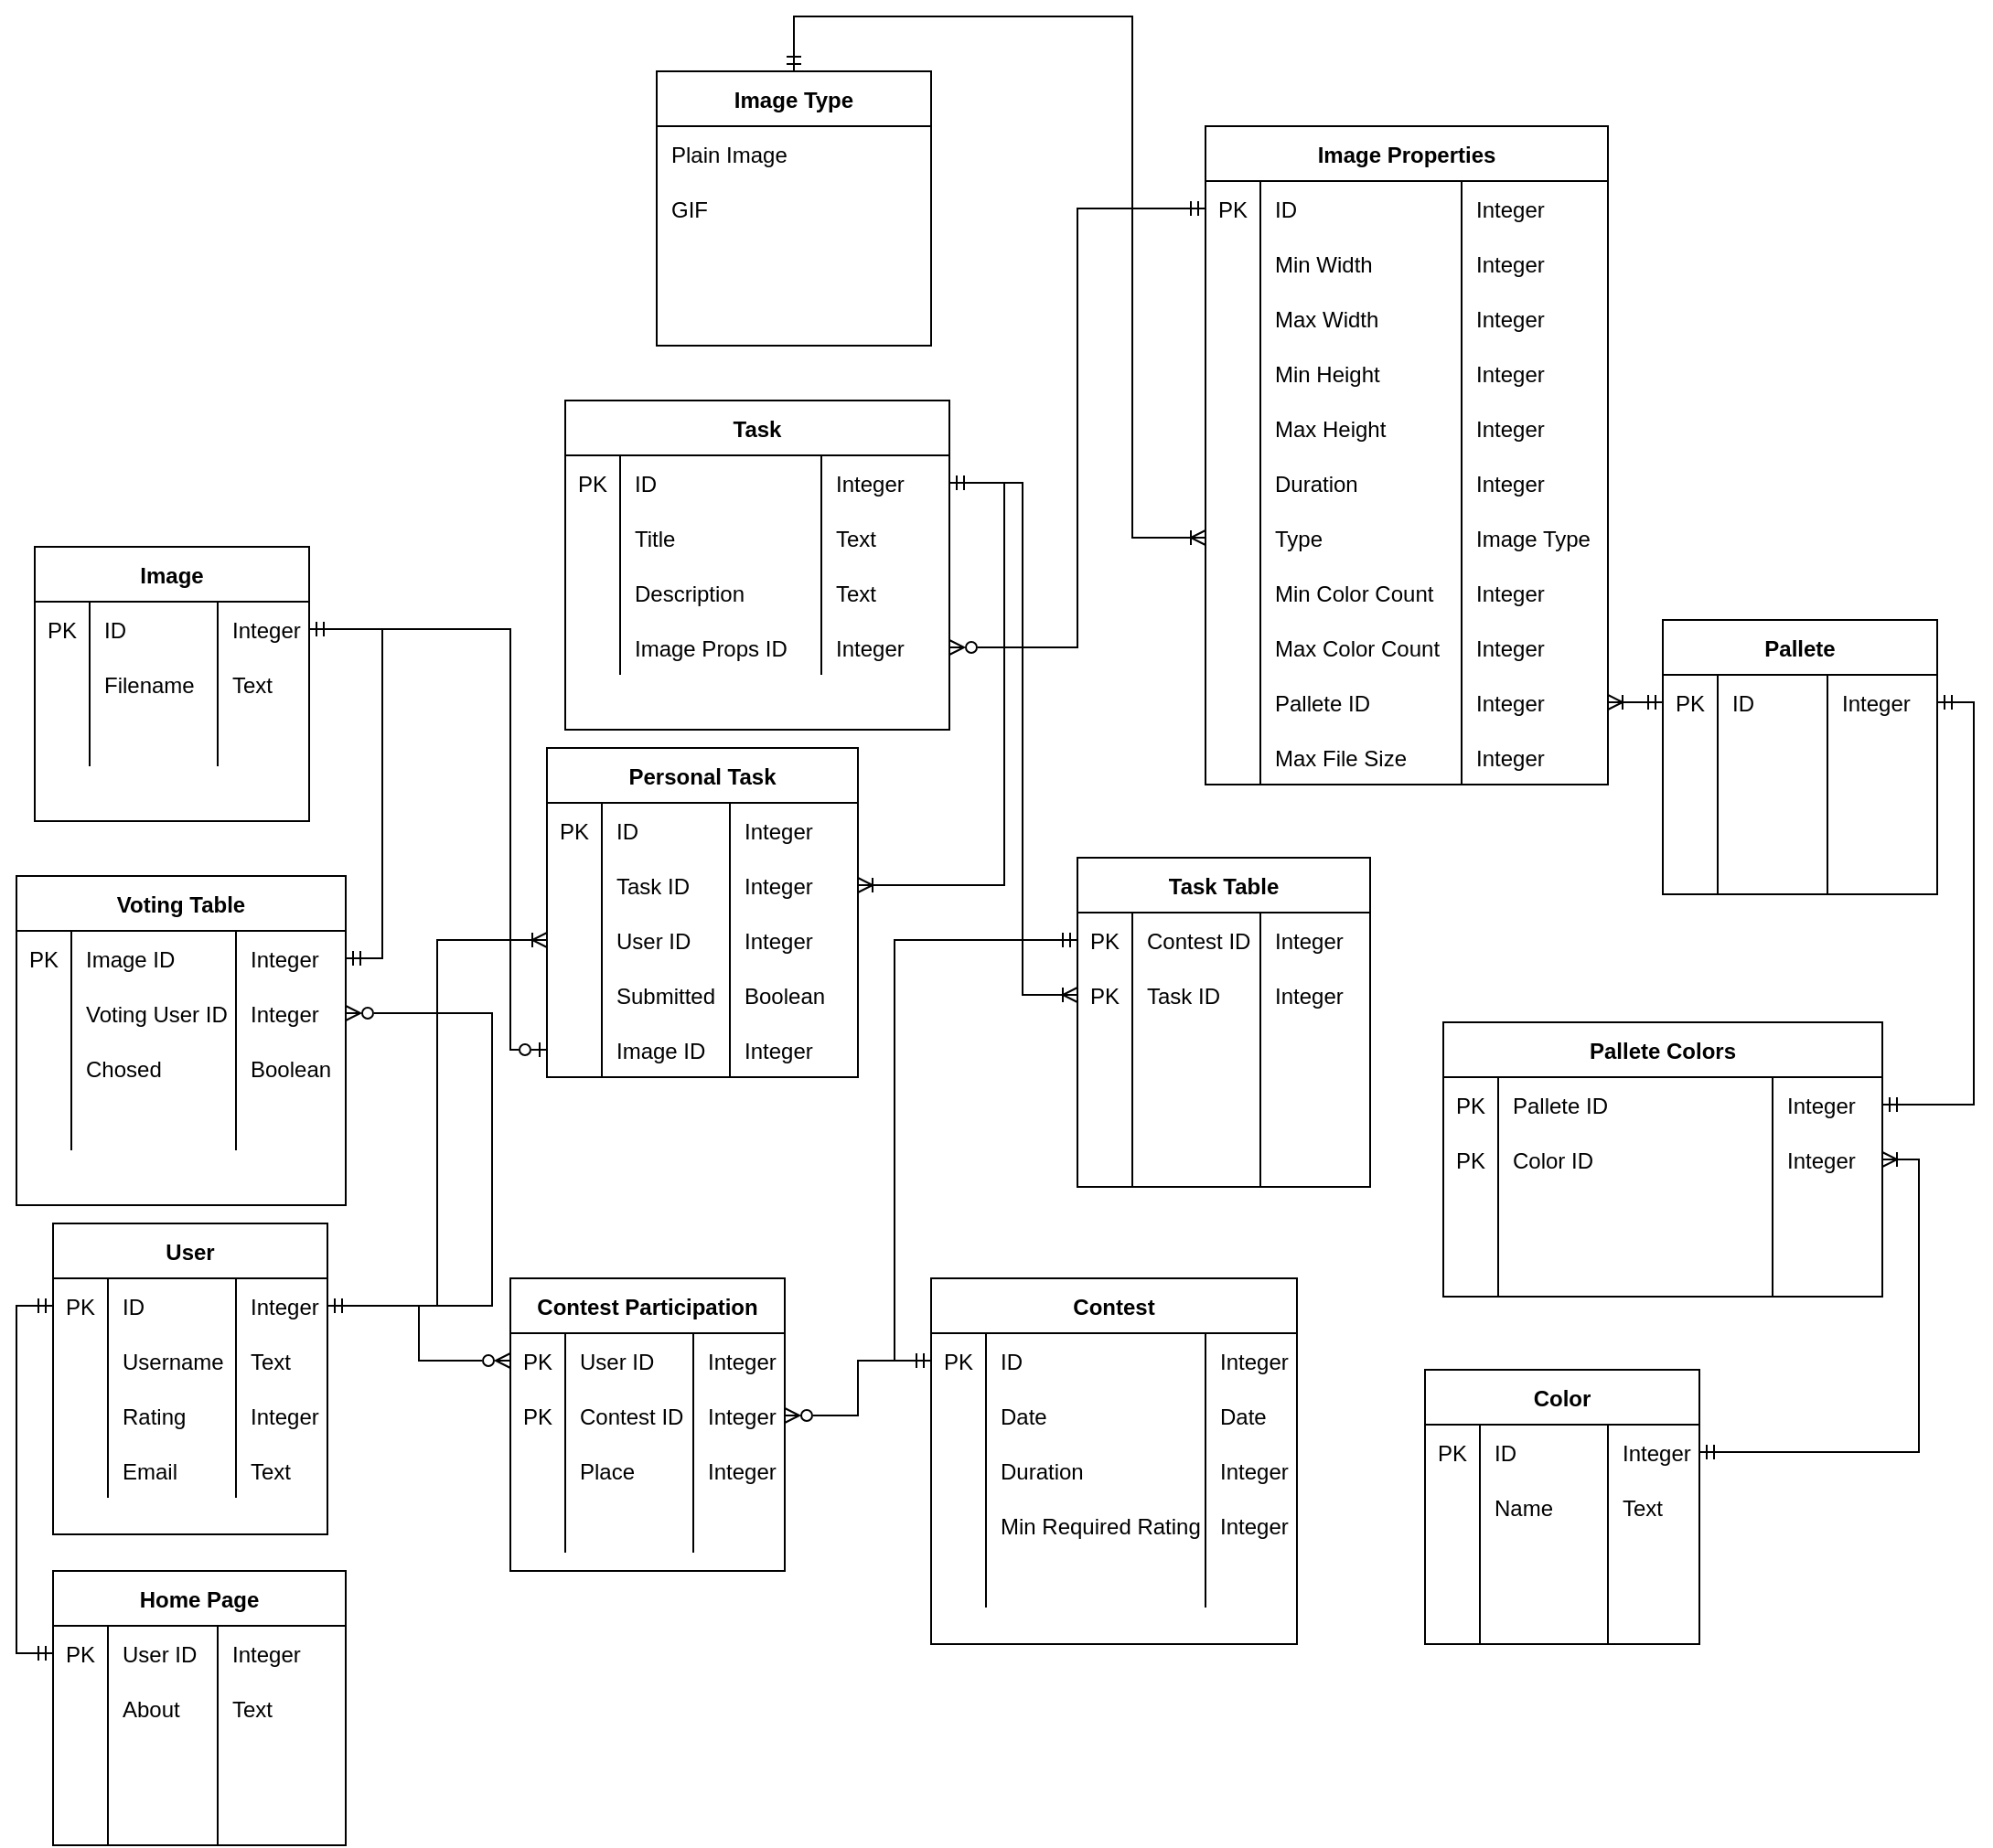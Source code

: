 <mxfile version="17.2.4" type="device"><diagram id="R2lEEEUBdFMjLlhIrx00" name="Page-1"><mxGraphModel dx="1422" dy="2097" grid="1" gridSize="10" guides="1" tooltips="1" connect="1" arrows="1" fold="1" page="1" pageScale="1" pageWidth="850" pageHeight="1100" math="0" shadow="0" extFonts="Permanent Marker^https://fonts.googleapis.com/css?family=Permanent+Marker"><root><mxCell id="0"/><mxCell id="1" parent="0"/><mxCell id="RM_FikqZhNWXaEAzYIBL-15" value="User" style="shape=table;startSize=30;container=1;collapsible=1;childLayout=tableLayout;fixedRows=1;rowLines=0;fontStyle=1;align=center;resizeLast=1;" parent="1" vertex="1"><mxGeometry x="30" y="170" width="150" height="170" as="geometry"/></mxCell><mxCell id="RM_FikqZhNWXaEAzYIBL-16" value="" style="shape=tableRow;horizontal=0;startSize=0;swimlaneHead=0;swimlaneBody=0;fillColor=none;collapsible=0;dropTarget=0;points=[[0,0.5],[1,0.5]];portConstraint=eastwest;top=0;left=0;right=0;bottom=0;" parent="RM_FikqZhNWXaEAzYIBL-15" vertex="1"><mxGeometry y="30" width="150" height="30" as="geometry"/></mxCell><mxCell id="RM_FikqZhNWXaEAzYIBL-17" value="PK" style="shape=partialRectangle;connectable=0;fillColor=none;top=0;left=0;bottom=0;right=0;editable=1;overflow=hidden;" parent="RM_FikqZhNWXaEAzYIBL-16" vertex="1"><mxGeometry width="30" height="30" as="geometry"><mxRectangle width="30" height="30" as="alternateBounds"/></mxGeometry></mxCell><mxCell id="RM_FikqZhNWXaEAzYIBL-18" value="ID" style="shape=partialRectangle;connectable=0;fillColor=none;top=0;left=0;bottom=0;right=0;align=left;spacingLeft=6;overflow=hidden;" parent="RM_FikqZhNWXaEAzYIBL-16" vertex="1"><mxGeometry x="30" width="70" height="30" as="geometry"><mxRectangle width="70" height="30" as="alternateBounds"/></mxGeometry></mxCell><mxCell id="yJAvUWeoulSUxWEqOb8R-1" value="Integer" style="shape=partialRectangle;connectable=0;fillColor=none;top=0;left=0;bottom=0;right=0;align=left;spacingLeft=6;overflow=hidden;" vertex="1" parent="RM_FikqZhNWXaEAzYIBL-16"><mxGeometry x="100" width="50" height="30" as="geometry"><mxRectangle width="50" height="30" as="alternateBounds"/></mxGeometry></mxCell><mxCell id="RM_FikqZhNWXaEAzYIBL-19" value="" style="shape=tableRow;horizontal=0;startSize=0;swimlaneHead=0;swimlaneBody=0;fillColor=none;collapsible=0;dropTarget=0;points=[[0,0.5],[1,0.5]];portConstraint=eastwest;top=0;left=0;right=0;bottom=0;" parent="RM_FikqZhNWXaEAzYIBL-15" vertex="1"><mxGeometry y="60" width="150" height="30" as="geometry"/></mxCell><mxCell id="RM_FikqZhNWXaEAzYIBL-20" value="" style="shape=partialRectangle;connectable=0;fillColor=none;top=0;left=0;bottom=0;right=0;editable=1;overflow=hidden;" parent="RM_FikqZhNWXaEAzYIBL-19" vertex="1"><mxGeometry width="30" height="30" as="geometry"><mxRectangle width="30" height="30" as="alternateBounds"/></mxGeometry></mxCell><mxCell id="RM_FikqZhNWXaEAzYIBL-21" value="Username" style="shape=partialRectangle;connectable=0;fillColor=none;top=0;left=0;bottom=0;right=0;align=left;spacingLeft=6;overflow=hidden;" parent="RM_FikqZhNWXaEAzYIBL-19" vertex="1"><mxGeometry x="30" width="70" height="30" as="geometry"><mxRectangle width="70" height="30" as="alternateBounds"/></mxGeometry></mxCell><mxCell id="yJAvUWeoulSUxWEqOb8R-2" value="Text" style="shape=partialRectangle;connectable=0;fillColor=none;top=0;left=0;bottom=0;right=0;align=left;spacingLeft=6;overflow=hidden;" vertex="1" parent="RM_FikqZhNWXaEAzYIBL-19"><mxGeometry x="100" width="50" height="30" as="geometry"><mxRectangle width="50" height="30" as="alternateBounds"/></mxGeometry></mxCell><mxCell id="RM_FikqZhNWXaEAzYIBL-22" value="" style="shape=tableRow;horizontal=0;startSize=0;swimlaneHead=0;swimlaneBody=0;fillColor=none;collapsible=0;dropTarget=0;points=[[0,0.5],[1,0.5]];portConstraint=eastwest;top=0;left=0;right=0;bottom=0;" parent="RM_FikqZhNWXaEAzYIBL-15" vertex="1"><mxGeometry y="90" width="150" height="30" as="geometry"/></mxCell><mxCell id="RM_FikqZhNWXaEAzYIBL-23" value="" style="shape=partialRectangle;connectable=0;fillColor=none;top=0;left=0;bottom=0;right=0;editable=1;overflow=hidden;" parent="RM_FikqZhNWXaEAzYIBL-22" vertex="1"><mxGeometry width="30" height="30" as="geometry"><mxRectangle width="30" height="30" as="alternateBounds"/></mxGeometry></mxCell><mxCell id="RM_FikqZhNWXaEAzYIBL-24" value="Rating" style="shape=partialRectangle;connectable=0;fillColor=none;top=0;left=0;bottom=0;right=0;align=left;spacingLeft=6;overflow=hidden;" parent="RM_FikqZhNWXaEAzYIBL-22" vertex="1"><mxGeometry x="30" width="70" height="30" as="geometry"><mxRectangle width="70" height="30" as="alternateBounds"/></mxGeometry></mxCell><mxCell id="yJAvUWeoulSUxWEqOb8R-3" value="Integer" style="shape=partialRectangle;connectable=0;fillColor=none;top=0;left=0;bottom=0;right=0;align=left;spacingLeft=6;overflow=hidden;" vertex="1" parent="RM_FikqZhNWXaEAzYIBL-22"><mxGeometry x="100" width="50" height="30" as="geometry"><mxRectangle width="50" height="30" as="alternateBounds"/></mxGeometry></mxCell><mxCell id="RM_FikqZhNWXaEAzYIBL-25" value="" style="shape=tableRow;horizontal=0;startSize=0;swimlaneHead=0;swimlaneBody=0;fillColor=none;collapsible=0;dropTarget=0;points=[[0,0.5],[1,0.5]];portConstraint=eastwest;top=0;left=0;right=0;bottom=0;" parent="RM_FikqZhNWXaEAzYIBL-15" vertex="1"><mxGeometry y="120" width="150" height="30" as="geometry"/></mxCell><mxCell id="RM_FikqZhNWXaEAzYIBL-26" value="" style="shape=partialRectangle;connectable=0;fillColor=none;top=0;left=0;bottom=0;right=0;editable=1;overflow=hidden;" parent="RM_FikqZhNWXaEAzYIBL-25" vertex="1"><mxGeometry width="30" height="30" as="geometry"><mxRectangle width="30" height="30" as="alternateBounds"/></mxGeometry></mxCell><mxCell id="RM_FikqZhNWXaEAzYIBL-27" value="Email" style="shape=partialRectangle;connectable=0;fillColor=none;top=0;left=0;bottom=0;right=0;align=left;spacingLeft=6;overflow=hidden;" parent="RM_FikqZhNWXaEAzYIBL-25" vertex="1"><mxGeometry x="30" width="70" height="30" as="geometry"><mxRectangle width="70" height="30" as="alternateBounds"/></mxGeometry></mxCell><mxCell id="yJAvUWeoulSUxWEqOb8R-4" value="Text" style="shape=partialRectangle;connectable=0;fillColor=none;top=0;left=0;bottom=0;right=0;align=left;spacingLeft=6;overflow=hidden;" vertex="1" parent="RM_FikqZhNWXaEAzYIBL-25"><mxGeometry x="100" width="50" height="30" as="geometry"><mxRectangle width="50" height="30" as="alternateBounds"/></mxGeometry></mxCell><mxCell id="RM_FikqZhNWXaEAzYIBL-28" value="Contest" style="shape=table;startSize=30;container=1;collapsible=1;childLayout=tableLayout;fixedRows=1;rowLines=0;fontStyle=1;align=center;resizeLast=1;" parent="1" vertex="1"><mxGeometry x="510" y="200" width="200" height="200" as="geometry"/></mxCell><mxCell id="RM_FikqZhNWXaEAzYIBL-29" value="" style="shape=tableRow;horizontal=0;startSize=0;swimlaneHead=0;swimlaneBody=0;fillColor=none;collapsible=0;dropTarget=0;points=[[0,0.5],[1,0.5]];portConstraint=eastwest;top=0;left=0;right=0;bottom=0;" parent="RM_FikqZhNWXaEAzYIBL-28" vertex="1"><mxGeometry y="30" width="200" height="30" as="geometry"/></mxCell><mxCell id="RM_FikqZhNWXaEAzYIBL-30" value="PK" style="shape=partialRectangle;connectable=0;fillColor=none;top=0;left=0;bottom=0;right=0;editable=1;overflow=hidden;" parent="RM_FikqZhNWXaEAzYIBL-29" vertex="1"><mxGeometry width="30" height="30" as="geometry"><mxRectangle width="30" height="30" as="alternateBounds"/></mxGeometry></mxCell><mxCell id="RM_FikqZhNWXaEAzYIBL-31" value="ID" style="shape=partialRectangle;connectable=0;fillColor=none;top=0;left=0;bottom=0;right=0;align=left;spacingLeft=6;overflow=hidden;" parent="RM_FikqZhNWXaEAzYIBL-29" vertex="1"><mxGeometry x="30" width="120" height="30" as="geometry"><mxRectangle width="120" height="30" as="alternateBounds"/></mxGeometry></mxCell><mxCell id="yJAvUWeoulSUxWEqOb8R-25" value="Integer" style="shape=partialRectangle;connectable=0;fillColor=none;top=0;left=0;bottom=0;right=0;align=left;spacingLeft=6;overflow=hidden;" vertex="1" parent="RM_FikqZhNWXaEAzYIBL-29"><mxGeometry x="150" width="50" height="30" as="geometry"><mxRectangle width="50" height="30" as="alternateBounds"/></mxGeometry></mxCell><mxCell id="RM_FikqZhNWXaEAzYIBL-32" value="" style="shape=tableRow;horizontal=0;startSize=0;swimlaneHead=0;swimlaneBody=0;fillColor=none;collapsible=0;dropTarget=0;points=[[0,0.5],[1,0.5]];portConstraint=eastwest;top=0;left=0;right=0;bottom=0;" parent="RM_FikqZhNWXaEAzYIBL-28" vertex="1"><mxGeometry y="60" width="200" height="30" as="geometry"/></mxCell><mxCell id="RM_FikqZhNWXaEAzYIBL-33" value="" style="shape=partialRectangle;connectable=0;fillColor=none;top=0;left=0;bottom=0;right=0;editable=1;overflow=hidden;" parent="RM_FikqZhNWXaEAzYIBL-32" vertex="1"><mxGeometry width="30" height="30" as="geometry"><mxRectangle width="30" height="30" as="alternateBounds"/></mxGeometry></mxCell><mxCell id="RM_FikqZhNWXaEAzYIBL-34" value="Date" style="shape=partialRectangle;connectable=0;fillColor=none;top=0;left=0;bottom=0;right=0;align=left;spacingLeft=6;overflow=hidden;" parent="RM_FikqZhNWXaEAzYIBL-32" vertex="1"><mxGeometry x="30" width="120" height="30" as="geometry"><mxRectangle width="120" height="30" as="alternateBounds"/></mxGeometry></mxCell><mxCell id="yJAvUWeoulSUxWEqOb8R-26" value="Date" style="shape=partialRectangle;connectable=0;fillColor=none;top=0;left=0;bottom=0;right=0;align=left;spacingLeft=6;overflow=hidden;" vertex="1" parent="RM_FikqZhNWXaEAzYIBL-32"><mxGeometry x="150" width="50" height="30" as="geometry"><mxRectangle width="50" height="30" as="alternateBounds"/></mxGeometry></mxCell><mxCell id="RM_FikqZhNWXaEAzYIBL-35" value="" style="shape=tableRow;horizontal=0;startSize=0;swimlaneHead=0;swimlaneBody=0;fillColor=none;collapsible=0;dropTarget=0;points=[[0,0.5],[1,0.5]];portConstraint=eastwest;top=0;left=0;right=0;bottom=0;" parent="RM_FikqZhNWXaEAzYIBL-28" vertex="1"><mxGeometry y="90" width="200" height="30" as="geometry"/></mxCell><mxCell id="RM_FikqZhNWXaEAzYIBL-36" value="" style="shape=partialRectangle;connectable=0;fillColor=none;top=0;left=0;bottom=0;right=0;editable=1;overflow=hidden;" parent="RM_FikqZhNWXaEAzYIBL-35" vertex="1"><mxGeometry width="30" height="30" as="geometry"><mxRectangle width="30" height="30" as="alternateBounds"/></mxGeometry></mxCell><mxCell id="RM_FikqZhNWXaEAzYIBL-37" value="Duration" style="shape=partialRectangle;connectable=0;fillColor=none;top=0;left=0;bottom=0;right=0;align=left;spacingLeft=6;overflow=hidden;" parent="RM_FikqZhNWXaEAzYIBL-35" vertex="1"><mxGeometry x="30" width="120" height="30" as="geometry"><mxRectangle width="120" height="30" as="alternateBounds"/></mxGeometry></mxCell><mxCell id="yJAvUWeoulSUxWEqOb8R-27" value="Integer" style="shape=partialRectangle;connectable=0;fillColor=none;top=0;left=0;bottom=0;right=0;align=left;spacingLeft=6;overflow=hidden;" vertex="1" parent="RM_FikqZhNWXaEAzYIBL-35"><mxGeometry x="150" width="50" height="30" as="geometry"><mxRectangle width="50" height="30" as="alternateBounds"/></mxGeometry></mxCell><mxCell id="RM_FikqZhNWXaEAzYIBL-38" value="" style="shape=tableRow;horizontal=0;startSize=0;swimlaneHead=0;swimlaneBody=0;fillColor=none;collapsible=0;dropTarget=0;points=[[0,0.5],[1,0.5]];portConstraint=eastwest;top=0;left=0;right=0;bottom=0;" parent="RM_FikqZhNWXaEAzYIBL-28" vertex="1"><mxGeometry y="120" width="200" height="30" as="geometry"/></mxCell><mxCell id="RM_FikqZhNWXaEAzYIBL-39" value="" style="shape=partialRectangle;connectable=0;fillColor=none;top=0;left=0;bottom=0;right=0;editable=1;overflow=hidden;" parent="RM_FikqZhNWXaEAzYIBL-38" vertex="1"><mxGeometry width="30" height="30" as="geometry"><mxRectangle width="30" height="30" as="alternateBounds"/></mxGeometry></mxCell><mxCell id="RM_FikqZhNWXaEAzYIBL-40" value="Min Required Rating" style="shape=partialRectangle;connectable=0;fillColor=none;top=0;left=0;bottom=0;right=0;align=left;spacingLeft=6;overflow=hidden;" parent="RM_FikqZhNWXaEAzYIBL-38" vertex="1"><mxGeometry x="30" width="120" height="30" as="geometry"><mxRectangle width="120" height="30" as="alternateBounds"/></mxGeometry></mxCell><mxCell id="yJAvUWeoulSUxWEqOb8R-28" value="Integer" style="shape=partialRectangle;connectable=0;fillColor=none;top=0;left=0;bottom=0;right=0;align=left;spacingLeft=6;overflow=hidden;" vertex="1" parent="RM_FikqZhNWXaEAzYIBL-38"><mxGeometry x="150" width="50" height="30" as="geometry"><mxRectangle width="50" height="30" as="alternateBounds"/></mxGeometry></mxCell><mxCell id="RM_FikqZhNWXaEAzYIBL-71" value="" style="shape=tableRow;horizontal=0;startSize=0;swimlaneHead=0;swimlaneBody=0;fillColor=none;collapsible=0;dropTarget=0;points=[[0,0.5],[1,0.5]];portConstraint=eastwest;top=0;left=0;right=0;bottom=0;" parent="RM_FikqZhNWXaEAzYIBL-28" vertex="1"><mxGeometry y="150" width="200" height="30" as="geometry"/></mxCell><mxCell id="RM_FikqZhNWXaEAzYIBL-72" value="" style="shape=partialRectangle;connectable=0;fillColor=none;top=0;left=0;bottom=0;right=0;editable=1;overflow=hidden;" parent="RM_FikqZhNWXaEAzYIBL-71" vertex="1"><mxGeometry width="30" height="30" as="geometry"><mxRectangle width="30" height="30" as="alternateBounds"/></mxGeometry></mxCell><mxCell id="RM_FikqZhNWXaEAzYIBL-73" value="" style="shape=partialRectangle;connectable=0;fillColor=none;top=0;left=0;bottom=0;right=0;align=left;spacingLeft=6;overflow=hidden;" parent="RM_FikqZhNWXaEAzYIBL-71" vertex="1"><mxGeometry x="30" width="120" height="30" as="geometry"><mxRectangle width="120" height="30" as="alternateBounds"/></mxGeometry></mxCell><mxCell id="yJAvUWeoulSUxWEqOb8R-29" style="shape=partialRectangle;connectable=0;fillColor=none;top=0;left=0;bottom=0;right=0;align=left;spacingLeft=6;overflow=hidden;" vertex="1" parent="RM_FikqZhNWXaEAzYIBL-71"><mxGeometry x="150" width="50" height="30" as="geometry"><mxRectangle width="50" height="30" as="alternateBounds"/></mxGeometry></mxCell><mxCell id="RM_FikqZhNWXaEAzYIBL-44" value="Contest Participation" style="shape=table;startSize=30;container=1;collapsible=1;childLayout=tableLayout;fixedRows=1;rowLines=0;fontStyle=1;align=center;resizeLast=1;" parent="1" vertex="1"><mxGeometry x="280" y="200" width="150" height="160" as="geometry"/></mxCell><mxCell id="RM_FikqZhNWXaEAzYIBL-45" value="" style="shape=tableRow;horizontal=0;startSize=0;swimlaneHead=0;swimlaneBody=0;fillColor=none;collapsible=0;dropTarget=0;points=[[0,0.5],[1,0.5]];portConstraint=eastwest;top=0;left=0;right=0;bottom=0;" parent="RM_FikqZhNWXaEAzYIBL-44" vertex="1"><mxGeometry y="30" width="150" height="30" as="geometry"/></mxCell><mxCell id="RM_FikqZhNWXaEAzYIBL-46" value="PK" style="shape=partialRectangle;connectable=0;fillColor=none;top=0;left=0;bottom=0;right=0;editable=1;overflow=hidden;" parent="RM_FikqZhNWXaEAzYIBL-45" vertex="1"><mxGeometry width="30" height="30" as="geometry"><mxRectangle width="30" height="30" as="alternateBounds"/></mxGeometry></mxCell><mxCell id="RM_FikqZhNWXaEAzYIBL-47" value="User ID" style="shape=partialRectangle;connectable=0;fillColor=none;top=0;left=0;bottom=0;right=0;align=left;spacingLeft=6;overflow=hidden;" parent="RM_FikqZhNWXaEAzYIBL-45" vertex="1"><mxGeometry x="30" width="70" height="30" as="geometry"><mxRectangle width="70" height="30" as="alternateBounds"/></mxGeometry></mxCell><mxCell id="yJAvUWeoulSUxWEqOb8R-9" value="Integer" style="shape=partialRectangle;connectable=0;fillColor=none;top=0;left=0;bottom=0;right=0;align=left;spacingLeft=6;overflow=hidden;" vertex="1" parent="RM_FikqZhNWXaEAzYIBL-45"><mxGeometry x="100" width="50" height="30" as="geometry"><mxRectangle width="50" height="30" as="alternateBounds"/></mxGeometry></mxCell><mxCell id="RM_FikqZhNWXaEAzYIBL-48" value="" style="shape=tableRow;horizontal=0;startSize=0;swimlaneHead=0;swimlaneBody=0;fillColor=none;collapsible=0;dropTarget=0;points=[[0,0.5],[1,0.5]];portConstraint=eastwest;top=0;left=0;right=0;bottom=0;" parent="RM_FikqZhNWXaEAzYIBL-44" vertex="1"><mxGeometry y="60" width="150" height="30" as="geometry"/></mxCell><mxCell id="RM_FikqZhNWXaEAzYIBL-49" value="PK" style="shape=partialRectangle;connectable=0;fillColor=none;top=0;left=0;bottom=0;right=0;editable=1;overflow=hidden;" parent="RM_FikqZhNWXaEAzYIBL-48" vertex="1"><mxGeometry width="30" height="30" as="geometry"><mxRectangle width="30" height="30" as="alternateBounds"/></mxGeometry></mxCell><mxCell id="RM_FikqZhNWXaEAzYIBL-50" value="Contest ID" style="shape=partialRectangle;connectable=0;fillColor=none;top=0;left=0;bottom=0;right=0;align=left;spacingLeft=6;overflow=hidden;" parent="RM_FikqZhNWXaEAzYIBL-48" vertex="1"><mxGeometry x="30" width="70" height="30" as="geometry"><mxRectangle width="70" height="30" as="alternateBounds"/></mxGeometry></mxCell><mxCell id="yJAvUWeoulSUxWEqOb8R-10" value="Integer" style="shape=partialRectangle;connectable=0;fillColor=none;top=0;left=0;bottom=0;right=0;align=left;spacingLeft=6;overflow=hidden;" vertex="1" parent="RM_FikqZhNWXaEAzYIBL-48"><mxGeometry x="100" width="50" height="30" as="geometry"><mxRectangle width="50" height="30" as="alternateBounds"/></mxGeometry></mxCell><mxCell id="RM_FikqZhNWXaEAzYIBL-51" value="" style="shape=tableRow;horizontal=0;startSize=0;swimlaneHead=0;swimlaneBody=0;fillColor=none;collapsible=0;dropTarget=0;points=[[0,0.5],[1,0.5]];portConstraint=eastwest;top=0;left=0;right=0;bottom=0;" parent="RM_FikqZhNWXaEAzYIBL-44" vertex="1"><mxGeometry y="90" width="150" height="30" as="geometry"/></mxCell><mxCell id="RM_FikqZhNWXaEAzYIBL-52" value="" style="shape=partialRectangle;connectable=0;fillColor=none;top=0;left=0;bottom=0;right=0;editable=1;overflow=hidden;" parent="RM_FikqZhNWXaEAzYIBL-51" vertex="1"><mxGeometry width="30" height="30" as="geometry"><mxRectangle width="30" height="30" as="alternateBounds"/></mxGeometry></mxCell><mxCell id="RM_FikqZhNWXaEAzYIBL-53" value="Place" style="shape=partialRectangle;connectable=0;fillColor=none;top=0;left=0;bottom=0;right=0;align=left;spacingLeft=6;overflow=hidden;" parent="RM_FikqZhNWXaEAzYIBL-51" vertex="1"><mxGeometry x="30" width="70" height="30" as="geometry"><mxRectangle width="70" height="30" as="alternateBounds"/></mxGeometry></mxCell><mxCell id="yJAvUWeoulSUxWEqOb8R-11" value="Integer" style="shape=partialRectangle;connectable=0;fillColor=none;top=0;left=0;bottom=0;right=0;align=left;spacingLeft=6;overflow=hidden;" vertex="1" parent="RM_FikqZhNWXaEAzYIBL-51"><mxGeometry x="100" width="50" height="30" as="geometry"><mxRectangle width="50" height="30" as="alternateBounds"/></mxGeometry></mxCell><mxCell id="RM_FikqZhNWXaEAzYIBL-54" value="" style="shape=tableRow;horizontal=0;startSize=0;swimlaneHead=0;swimlaneBody=0;fillColor=none;collapsible=0;dropTarget=0;points=[[0,0.5],[1,0.5]];portConstraint=eastwest;top=0;left=0;right=0;bottom=0;" parent="RM_FikqZhNWXaEAzYIBL-44" vertex="1"><mxGeometry y="120" width="150" height="30" as="geometry"/></mxCell><mxCell id="RM_FikqZhNWXaEAzYIBL-55" value="" style="shape=partialRectangle;connectable=0;fillColor=none;top=0;left=0;bottom=0;right=0;editable=1;overflow=hidden;" parent="RM_FikqZhNWXaEAzYIBL-54" vertex="1"><mxGeometry width="30" height="30" as="geometry"><mxRectangle width="30" height="30" as="alternateBounds"/></mxGeometry></mxCell><mxCell id="RM_FikqZhNWXaEAzYIBL-56" value="" style="shape=partialRectangle;connectable=0;fillColor=none;top=0;left=0;bottom=0;right=0;align=left;spacingLeft=6;overflow=hidden;" parent="RM_FikqZhNWXaEAzYIBL-54" vertex="1"><mxGeometry x="30" width="70" height="30" as="geometry"><mxRectangle width="70" height="30" as="alternateBounds"/></mxGeometry></mxCell><mxCell id="yJAvUWeoulSUxWEqOb8R-12" style="shape=partialRectangle;connectable=0;fillColor=none;top=0;left=0;bottom=0;right=0;align=left;spacingLeft=6;overflow=hidden;" vertex="1" parent="RM_FikqZhNWXaEAzYIBL-54"><mxGeometry x="100" width="50" height="30" as="geometry"><mxRectangle width="50" height="30" as="alternateBounds"/></mxGeometry></mxCell><mxCell id="RM_FikqZhNWXaEAzYIBL-58" value="Task" style="shape=table;startSize=30;container=1;collapsible=1;childLayout=tableLayout;fixedRows=1;rowLines=0;fontStyle=1;align=center;resizeLast=1;" parent="1" vertex="1"><mxGeometry x="310" y="-280" width="210" height="180" as="geometry"/></mxCell><mxCell id="RM_FikqZhNWXaEAzYIBL-59" value="" style="shape=tableRow;horizontal=0;startSize=0;swimlaneHead=0;swimlaneBody=0;fillColor=none;collapsible=0;dropTarget=0;points=[[0,0.5],[1,0.5]];portConstraint=eastwest;top=0;left=0;right=0;bottom=0;" parent="RM_FikqZhNWXaEAzYIBL-58" vertex="1"><mxGeometry y="30" width="210" height="30" as="geometry"/></mxCell><mxCell id="RM_FikqZhNWXaEAzYIBL-60" value="PK" style="shape=partialRectangle;connectable=0;fillColor=none;top=0;left=0;bottom=0;right=0;editable=1;overflow=hidden;" parent="RM_FikqZhNWXaEAzYIBL-59" vertex="1"><mxGeometry width="30" height="30" as="geometry"><mxRectangle width="30" height="30" as="alternateBounds"/></mxGeometry></mxCell><mxCell id="RM_FikqZhNWXaEAzYIBL-61" value="ID" style="shape=partialRectangle;connectable=0;fillColor=none;top=0;left=0;bottom=0;right=0;align=left;spacingLeft=6;overflow=hidden;" parent="RM_FikqZhNWXaEAzYIBL-59" vertex="1"><mxGeometry x="30" width="110" height="30" as="geometry"><mxRectangle width="110" height="30" as="alternateBounds"/></mxGeometry></mxCell><mxCell id="yJAvUWeoulSUxWEqOb8R-46" value="Integer" style="shape=partialRectangle;connectable=0;fillColor=none;top=0;left=0;bottom=0;right=0;align=left;spacingLeft=6;overflow=hidden;" vertex="1" parent="RM_FikqZhNWXaEAzYIBL-59"><mxGeometry x="140" width="70" height="30" as="geometry"><mxRectangle width="70" height="30" as="alternateBounds"/></mxGeometry></mxCell><mxCell id="RM_FikqZhNWXaEAzYIBL-62" value="" style="shape=tableRow;horizontal=0;startSize=0;swimlaneHead=0;swimlaneBody=0;fillColor=none;collapsible=0;dropTarget=0;points=[[0,0.5],[1,0.5]];portConstraint=eastwest;top=0;left=0;right=0;bottom=0;" parent="RM_FikqZhNWXaEAzYIBL-58" vertex="1"><mxGeometry y="60" width="210" height="30" as="geometry"/></mxCell><mxCell id="RM_FikqZhNWXaEAzYIBL-63" value="" style="shape=partialRectangle;connectable=0;fillColor=none;top=0;left=0;bottom=0;right=0;editable=1;overflow=hidden;" parent="RM_FikqZhNWXaEAzYIBL-62" vertex="1"><mxGeometry width="30" height="30" as="geometry"><mxRectangle width="30" height="30" as="alternateBounds"/></mxGeometry></mxCell><mxCell id="RM_FikqZhNWXaEAzYIBL-64" value="Title" style="shape=partialRectangle;connectable=0;fillColor=none;top=0;left=0;bottom=0;right=0;align=left;spacingLeft=6;overflow=hidden;" parent="RM_FikqZhNWXaEAzYIBL-62" vertex="1"><mxGeometry x="30" width="110" height="30" as="geometry"><mxRectangle width="110" height="30" as="alternateBounds"/></mxGeometry></mxCell><mxCell id="yJAvUWeoulSUxWEqOb8R-47" value="Text" style="shape=partialRectangle;connectable=0;fillColor=none;top=0;left=0;bottom=0;right=0;align=left;spacingLeft=6;overflow=hidden;" vertex="1" parent="RM_FikqZhNWXaEAzYIBL-62"><mxGeometry x="140" width="70" height="30" as="geometry"><mxRectangle width="70" height="30" as="alternateBounds"/></mxGeometry></mxCell><mxCell id="RM_FikqZhNWXaEAzYIBL-65" value="" style="shape=tableRow;horizontal=0;startSize=0;swimlaneHead=0;swimlaneBody=0;fillColor=none;collapsible=0;dropTarget=0;points=[[0,0.5],[1,0.5]];portConstraint=eastwest;top=0;left=0;right=0;bottom=0;" parent="RM_FikqZhNWXaEAzYIBL-58" vertex="1"><mxGeometry y="90" width="210" height="30" as="geometry"/></mxCell><mxCell id="RM_FikqZhNWXaEAzYIBL-66" value="" style="shape=partialRectangle;connectable=0;fillColor=none;top=0;left=0;bottom=0;right=0;editable=1;overflow=hidden;" parent="RM_FikqZhNWXaEAzYIBL-65" vertex="1"><mxGeometry width="30" height="30" as="geometry"><mxRectangle width="30" height="30" as="alternateBounds"/></mxGeometry></mxCell><mxCell id="RM_FikqZhNWXaEAzYIBL-67" value="Description" style="shape=partialRectangle;connectable=0;fillColor=none;top=0;left=0;bottom=0;right=0;align=left;spacingLeft=6;overflow=hidden;" parent="RM_FikqZhNWXaEAzYIBL-65" vertex="1"><mxGeometry x="30" width="110" height="30" as="geometry"><mxRectangle width="110" height="30" as="alternateBounds"/></mxGeometry></mxCell><mxCell id="yJAvUWeoulSUxWEqOb8R-48" value="Text" style="shape=partialRectangle;connectable=0;fillColor=none;top=0;left=0;bottom=0;right=0;align=left;spacingLeft=6;overflow=hidden;" vertex="1" parent="RM_FikqZhNWXaEAzYIBL-65"><mxGeometry x="140" width="70" height="30" as="geometry"><mxRectangle width="70" height="30" as="alternateBounds"/></mxGeometry></mxCell><mxCell id="RM_FikqZhNWXaEAzYIBL-68" value="" style="shape=tableRow;horizontal=0;startSize=0;swimlaneHead=0;swimlaneBody=0;fillColor=none;collapsible=0;dropTarget=0;points=[[0,0.5],[1,0.5]];portConstraint=eastwest;top=0;left=0;right=0;bottom=0;" parent="RM_FikqZhNWXaEAzYIBL-58" vertex="1"><mxGeometry y="120" width="210" height="30" as="geometry"/></mxCell><mxCell id="RM_FikqZhNWXaEAzYIBL-69" value="" style="shape=partialRectangle;connectable=0;fillColor=none;top=0;left=0;bottom=0;right=0;editable=1;overflow=hidden;" parent="RM_FikqZhNWXaEAzYIBL-68" vertex="1"><mxGeometry width="30" height="30" as="geometry"><mxRectangle width="30" height="30" as="alternateBounds"/></mxGeometry></mxCell><mxCell id="RM_FikqZhNWXaEAzYIBL-70" value="Image Props ID" style="shape=partialRectangle;connectable=0;fillColor=none;top=0;left=0;bottom=0;right=0;align=left;spacingLeft=6;overflow=hidden;" parent="RM_FikqZhNWXaEAzYIBL-68" vertex="1"><mxGeometry x="30" width="110" height="30" as="geometry"><mxRectangle width="110" height="30" as="alternateBounds"/></mxGeometry></mxCell><mxCell id="yJAvUWeoulSUxWEqOb8R-49" value="Integer" style="shape=partialRectangle;connectable=0;fillColor=none;top=0;left=0;bottom=0;right=0;align=left;spacingLeft=6;overflow=hidden;" vertex="1" parent="RM_FikqZhNWXaEAzYIBL-68"><mxGeometry x="140" width="70" height="30" as="geometry"><mxRectangle width="70" height="30" as="alternateBounds"/></mxGeometry></mxCell><mxCell id="RM_FikqZhNWXaEAzYIBL-75" value="Personal Task" style="shape=table;startSize=30;container=1;collapsible=1;childLayout=tableLayout;fixedRows=1;rowLines=0;fontStyle=1;align=center;resizeLast=1;" parent="1" vertex="1"><mxGeometry x="300" y="-90" width="170" height="180" as="geometry"/></mxCell><mxCell id="RM_FikqZhNWXaEAzYIBL-76" value="" style="shape=tableRow;horizontal=0;startSize=0;swimlaneHead=0;swimlaneBody=0;fillColor=none;collapsible=0;dropTarget=0;points=[[0,0.5],[1,0.5]];portConstraint=eastwest;top=0;left=0;right=0;bottom=0;" parent="RM_FikqZhNWXaEAzYIBL-75" vertex="1"><mxGeometry y="30" width="170" height="30" as="geometry"/></mxCell><mxCell id="RM_FikqZhNWXaEAzYIBL-77" value="PK" style="shape=partialRectangle;connectable=0;fillColor=none;top=0;left=0;bottom=0;right=0;editable=1;overflow=hidden;" parent="RM_FikqZhNWXaEAzYIBL-76" vertex="1"><mxGeometry width="30" height="30" as="geometry"><mxRectangle width="30" height="30" as="alternateBounds"/></mxGeometry></mxCell><mxCell id="RM_FikqZhNWXaEAzYIBL-78" value="ID" style="shape=partialRectangle;connectable=0;fillColor=none;top=0;left=0;bottom=0;right=0;align=left;spacingLeft=6;overflow=hidden;" parent="RM_FikqZhNWXaEAzYIBL-76" vertex="1"><mxGeometry x="30" width="70" height="30" as="geometry"><mxRectangle width="70" height="30" as="alternateBounds"/></mxGeometry></mxCell><mxCell id="yJAvUWeoulSUxWEqOb8R-57" value="Integer" style="shape=partialRectangle;connectable=0;fillColor=none;top=0;left=0;bottom=0;right=0;align=left;spacingLeft=6;overflow=hidden;" vertex="1" parent="RM_FikqZhNWXaEAzYIBL-76"><mxGeometry x="100" width="70" height="30" as="geometry"><mxRectangle width="70" height="30" as="alternateBounds"/></mxGeometry></mxCell><mxCell id="RM_FikqZhNWXaEAzYIBL-79" value="" style="shape=tableRow;horizontal=0;startSize=0;swimlaneHead=0;swimlaneBody=0;fillColor=none;collapsible=0;dropTarget=0;points=[[0,0.5],[1,0.5]];portConstraint=eastwest;top=0;left=0;right=0;bottom=0;" parent="RM_FikqZhNWXaEAzYIBL-75" vertex="1"><mxGeometry y="60" width="170" height="30" as="geometry"/></mxCell><mxCell id="RM_FikqZhNWXaEAzYIBL-80" value="" style="shape=partialRectangle;connectable=0;fillColor=none;top=0;left=0;bottom=0;right=0;editable=1;overflow=hidden;" parent="RM_FikqZhNWXaEAzYIBL-79" vertex="1"><mxGeometry width="30" height="30" as="geometry"><mxRectangle width="30" height="30" as="alternateBounds"/></mxGeometry></mxCell><mxCell id="RM_FikqZhNWXaEAzYIBL-81" value="Task ID" style="shape=partialRectangle;connectable=0;fillColor=none;top=0;left=0;bottom=0;right=0;align=left;spacingLeft=6;overflow=hidden;" parent="RM_FikqZhNWXaEAzYIBL-79" vertex="1"><mxGeometry x="30" width="70" height="30" as="geometry"><mxRectangle width="70" height="30" as="alternateBounds"/></mxGeometry></mxCell><mxCell id="yJAvUWeoulSUxWEqOb8R-58" value="Integer" style="shape=partialRectangle;connectable=0;fillColor=none;top=0;left=0;bottom=0;right=0;align=left;spacingLeft=6;overflow=hidden;" vertex="1" parent="RM_FikqZhNWXaEAzYIBL-79"><mxGeometry x="100" width="70" height="30" as="geometry"><mxRectangle width="70" height="30" as="alternateBounds"/></mxGeometry></mxCell><mxCell id="RM_FikqZhNWXaEAzYIBL-82" value="" style="shape=tableRow;horizontal=0;startSize=0;swimlaneHead=0;swimlaneBody=0;fillColor=none;collapsible=0;dropTarget=0;points=[[0,0.5],[1,0.5]];portConstraint=eastwest;top=0;left=0;right=0;bottom=0;" parent="RM_FikqZhNWXaEAzYIBL-75" vertex="1"><mxGeometry y="90" width="170" height="30" as="geometry"/></mxCell><mxCell id="RM_FikqZhNWXaEAzYIBL-83" value="" style="shape=partialRectangle;connectable=0;fillColor=none;top=0;left=0;bottom=0;right=0;editable=1;overflow=hidden;" parent="RM_FikqZhNWXaEAzYIBL-82" vertex="1"><mxGeometry width="30" height="30" as="geometry"><mxRectangle width="30" height="30" as="alternateBounds"/></mxGeometry></mxCell><mxCell id="RM_FikqZhNWXaEAzYIBL-84" value="User ID" style="shape=partialRectangle;connectable=0;fillColor=none;top=0;left=0;bottom=0;right=0;align=left;spacingLeft=6;overflow=hidden;" parent="RM_FikqZhNWXaEAzYIBL-82" vertex="1"><mxGeometry x="30" width="70" height="30" as="geometry"><mxRectangle width="70" height="30" as="alternateBounds"/></mxGeometry></mxCell><mxCell id="yJAvUWeoulSUxWEqOb8R-59" value="Integer" style="shape=partialRectangle;connectable=0;fillColor=none;top=0;left=0;bottom=0;right=0;align=left;spacingLeft=6;overflow=hidden;" vertex="1" parent="RM_FikqZhNWXaEAzYIBL-82"><mxGeometry x="100" width="70" height="30" as="geometry"><mxRectangle width="70" height="30" as="alternateBounds"/></mxGeometry></mxCell><mxCell id="RM_FikqZhNWXaEAzYIBL-85" value="" style="shape=tableRow;horizontal=0;startSize=0;swimlaneHead=0;swimlaneBody=0;fillColor=none;collapsible=0;dropTarget=0;points=[[0,0.5],[1,0.5]];portConstraint=eastwest;top=0;left=0;right=0;bottom=0;" parent="RM_FikqZhNWXaEAzYIBL-75" vertex="1"><mxGeometry y="120" width="170" height="30" as="geometry"/></mxCell><mxCell id="RM_FikqZhNWXaEAzYIBL-86" value="" style="shape=partialRectangle;connectable=0;fillColor=none;top=0;left=0;bottom=0;right=0;editable=1;overflow=hidden;" parent="RM_FikqZhNWXaEAzYIBL-85" vertex="1"><mxGeometry width="30" height="30" as="geometry"><mxRectangle width="30" height="30" as="alternateBounds"/></mxGeometry></mxCell><mxCell id="RM_FikqZhNWXaEAzYIBL-87" value="Submitted" style="shape=partialRectangle;connectable=0;fillColor=none;top=0;left=0;bottom=0;right=0;align=left;spacingLeft=6;overflow=hidden;" parent="RM_FikqZhNWXaEAzYIBL-85" vertex="1"><mxGeometry x="30" width="70" height="30" as="geometry"><mxRectangle width="70" height="30" as="alternateBounds"/></mxGeometry></mxCell><mxCell id="yJAvUWeoulSUxWEqOb8R-60" value="Boolean" style="shape=partialRectangle;connectable=0;fillColor=none;top=0;left=0;bottom=0;right=0;align=left;spacingLeft=6;overflow=hidden;" vertex="1" parent="RM_FikqZhNWXaEAzYIBL-85"><mxGeometry x="100" width="70" height="30" as="geometry"><mxRectangle width="70" height="30" as="alternateBounds"/></mxGeometry></mxCell><mxCell id="RM_FikqZhNWXaEAzYIBL-88" value="" style="shape=tableRow;horizontal=0;startSize=0;swimlaneHead=0;swimlaneBody=0;fillColor=none;collapsible=0;dropTarget=0;points=[[0,0.5],[1,0.5]];portConstraint=eastwest;top=0;left=0;right=0;bottom=0;" parent="RM_FikqZhNWXaEAzYIBL-75" vertex="1"><mxGeometry y="150" width="170" height="30" as="geometry"/></mxCell><mxCell id="RM_FikqZhNWXaEAzYIBL-89" value="" style="shape=partialRectangle;connectable=0;fillColor=none;top=0;left=0;bottom=0;right=0;editable=1;overflow=hidden;" parent="RM_FikqZhNWXaEAzYIBL-88" vertex="1"><mxGeometry width="30" height="30" as="geometry"><mxRectangle width="30" height="30" as="alternateBounds"/></mxGeometry></mxCell><mxCell id="RM_FikqZhNWXaEAzYIBL-90" value="Image ID" style="shape=partialRectangle;connectable=0;fillColor=none;top=0;left=0;bottom=0;right=0;align=left;spacingLeft=6;overflow=hidden;" parent="RM_FikqZhNWXaEAzYIBL-88" vertex="1"><mxGeometry x="30" width="70" height="30" as="geometry"><mxRectangle width="70" height="30" as="alternateBounds"/></mxGeometry></mxCell><mxCell id="yJAvUWeoulSUxWEqOb8R-61" value="Integer" style="shape=partialRectangle;connectable=0;fillColor=none;top=0;left=0;bottom=0;right=0;align=left;spacingLeft=6;overflow=hidden;" vertex="1" parent="RM_FikqZhNWXaEAzYIBL-88"><mxGeometry x="100" width="70" height="30" as="geometry"><mxRectangle width="70" height="30" as="alternateBounds"/></mxGeometry></mxCell><mxCell id="RM_FikqZhNWXaEAzYIBL-113" value="Home Page" style="shape=table;startSize=30;container=1;collapsible=1;childLayout=tableLayout;fixedRows=1;rowLines=0;fontStyle=1;align=center;resizeLast=1;" parent="1" vertex="1"><mxGeometry x="30" y="360" width="160" height="150" as="geometry"/></mxCell><mxCell id="RM_FikqZhNWXaEAzYIBL-114" value="" style="shape=tableRow;horizontal=0;startSize=0;swimlaneHead=0;swimlaneBody=0;fillColor=none;collapsible=0;dropTarget=0;points=[[0,0.5],[1,0.5]];portConstraint=eastwest;top=0;left=0;right=0;bottom=0;" parent="RM_FikqZhNWXaEAzYIBL-113" vertex="1"><mxGeometry y="30" width="160" height="30" as="geometry"/></mxCell><mxCell id="RM_FikqZhNWXaEAzYIBL-115" value="PK" style="shape=partialRectangle;connectable=0;fillColor=none;top=0;left=0;bottom=0;right=0;editable=1;overflow=hidden;" parent="RM_FikqZhNWXaEAzYIBL-114" vertex="1"><mxGeometry width="30" height="30" as="geometry"><mxRectangle width="30" height="30" as="alternateBounds"/></mxGeometry></mxCell><mxCell id="RM_FikqZhNWXaEAzYIBL-116" value="User ID" style="shape=partialRectangle;connectable=0;fillColor=none;top=0;left=0;bottom=0;right=0;align=left;spacingLeft=6;overflow=hidden;" parent="RM_FikqZhNWXaEAzYIBL-114" vertex="1"><mxGeometry x="30" width="60" height="30" as="geometry"><mxRectangle width="60" height="30" as="alternateBounds"/></mxGeometry></mxCell><mxCell id="yJAvUWeoulSUxWEqOb8R-5" value="Integer" style="shape=partialRectangle;connectable=0;fillColor=none;top=0;left=0;bottom=0;right=0;align=left;spacingLeft=6;overflow=hidden;" vertex="1" parent="RM_FikqZhNWXaEAzYIBL-114"><mxGeometry x="90" width="70" height="30" as="geometry"><mxRectangle width="70" height="30" as="alternateBounds"/></mxGeometry></mxCell><mxCell id="RM_FikqZhNWXaEAzYIBL-117" value="" style="shape=tableRow;horizontal=0;startSize=0;swimlaneHead=0;swimlaneBody=0;fillColor=none;collapsible=0;dropTarget=0;points=[[0,0.5],[1,0.5]];portConstraint=eastwest;top=0;left=0;right=0;bottom=0;" parent="RM_FikqZhNWXaEAzYIBL-113" vertex="1"><mxGeometry y="60" width="160" height="30" as="geometry"/></mxCell><mxCell id="RM_FikqZhNWXaEAzYIBL-118" value="" style="shape=partialRectangle;connectable=0;fillColor=none;top=0;left=0;bottom=0;right=0;editable=1;overflow=hidden;" parent="RM_FikqZhNWXaEAzYIBL-117" vertex="1"><mxGeometry width="30" height="30" as="geometry"><mxRectangle width="30" height="30" as="alternateBounds"/></mxGeometry></mxCell><mxCell id="RM_FikqZhNWXaEAzYIBL-119" value="About" style="shape=partialRectangle;connectable=0;fillColor=none;top=0;left=0;bottom=0;right=0;align=left;spacingLeft=6;overflow=hidden;" parent="RM_FikqZhNWXaEAzYIBL-117" vertex="1"><mxGeometry x="30" width="60" height="30" as="geometry"><mxRectangle width="60" height="30" as="alternateBounds"/></mxGeometry></mxCell><mxCell id="yJAvUWeoulSUxWEqOb8R-6" value="Text" style="shape=partialRectangle;connectable=0;fillColor=none;top=0;left=0;bottom=0;right=0;align=left;spacingLeft=6;overflow=hidden;" vertex="1" parent="RM_FikqZhNWXaEAzYIBL-117"><mxGeometry x="90" width="70" height="30" as="geometry"><mxRectangle width="70" height="30" as="alternateBounds"/></mxGeometry></mxCell><mxCell id="RM_FikqZhNWXaEAzYIBL-120" value="" style="shape=tableRow;horizontal=0;startSize=0;swimlaneHead=0;swimlaneBody=0;fillColor=none;collapsible=0;dropTarget=0;points=[[0,0.5],[1,0.5]];portConstraint=eastwest;top=0;left=0;right=0;bottom=0;" parent="RM_FikqZhNWXaEAzYIBL-113" vertex="1"><mxGeometry y="90" width="160" height="30" as="geometry"/></mxCell><mxCell id="RM_FikqZhNWXaEAzYIBL-121" value="" style="shape=partialRectangle;connectable=0;fillColor=none;top=0;left=0;bottom=0;right=0;editable=1;overflow=hidden;" parent="RM_FikqZhNWXaEAzYIBL-120" vertex="1"><mxGeometry width="30" height="30" as="geometry"><mxRectangle width="30" height="30" as="alternateBounds"/></mxGeometry></mxCell><mxCell id="RM_FikqZhNWXaEAzYIBL-122" value="" style="shape=partialRectangle;connectable=0;fillColor=none;top=0;left=0;bottom=0;right=0;align=left;spacingLeft=6;overflow=hidden;" parent="RM_FikqZhNWXaEAzYIBL-120" vertex="1"><mxGeometry x="30" width="60" height="30" as="geometry"><mxRectangle width="60" height="30" as="alternateBounds"/></mxGeometry></mxCell><mxCell id="yJAvUWeoulSUxWEqOb8R-7" style="shape=partialRectangle;connectable=0;fillColor=none;top=0;left=0;bottom=0;right=0;align=left;spacingLeft=6;overflow=hidden;" vertex="1" parent="RM_FikqZhNWXaEAzYIBL-120"><mxGeometry x="90" width="70" height="30" as="geometry"><mxRectangle width="70" height="30" as="alternateBounds"/></mxGeometry></mxCell><mxCell id="RM_FikqZhNWXaEAzYIBL-123" value="" style="shape=tableRow;horizontal=0;startSize=0;swimlaneHead=0;swimlaneBody=0;fillColor=none;collapsible=0;dropTarget=0;points=[[0,0.5],[1,0.5]];portConstraint=eastwest;top=0;left=0;right=0;bottom=0;" parent="RM_FikqZhNWXaEAzYIBL-113" vertex="1"><mxGeometry y="120" width="160" height="30" as="geometry"/></mxCell><mxCell id="RM_FikqZhNWXaEAzYIBL-124" value="" style="shape=partialRectangle;connectable=0;fillColor=none;top=0;left=0;bottom=0;right=0;editable=1;overflow=hidden;" parent="RM_FikqZhNWXaEAzYIBL-123" vertex="1"><mxGeometry width="30" height="30" as="geometry"><mxRectangle width="30" height="30" as="alternateBounds"/></mxGeometry></mxCell><mxCell id="RM_FikqZhNWXaEAzYIBL-125" value="" style="shape=partialRectangle;connectable=0;fillColor=none;top=0;left=0;bottom=0;right=0;align=left;spacingLeft=6;overflow=hidden;" parent="RM_FikqZhNWXaEAzYIBL-123" vertex="1"><mxGeometry x="30" width="60" height="30" as="geometry"><mxRectangle width="60" height="30" as="alternateBounds"/></mxGeometry></mxCell><mxCell id="yJAvUWeoulSUxWEqOb8R-8" style="shape=partialRectangle;connectable=0;fillColor=none;top=0;left=0;bottom=0;right=0;align=left;spacingLeft=6;overflow=hidden;" vertex="1" parent="RM_FikqZhNWXaEAzYIBL-123"><mxGeometry x="90" width="70" height="30" as="geometry"><mxRectangle width="70" height="30" as="alternateBounds"/></mxGeometry></mxCell><mxCell id="RM_FikqZhNWXaEAzYIBL-126" style="edgeStyle=orthogonalEdgeStyle;rounded=0;orthogonalLoop=1;jettySize=auto;html=1;entryX=0;entryY=0.5;entryDx=0;entryDy=0;startArrow=ERmandOne;startFill=0;endArrow=ERzeroToMany;endFill=0;exitX=1;exitY=0.5;exitDx=0;exitDy=0;" parent="1" source="RM_FikqZhNWXaEAzYIBL-16" target="RM_FikqZhNWXaEAzYIBL-45" edge="1"><mxGeometry relative="1" as="geometry"><Array as="points"><mxPoint x="230" y="215"/><mxPoint x="230" y="245"/></Array></mxGeometry></mxCell><mxCell id="RM_FikqZhNWXaEAzYIBL-127" style="edgeStyle=orthogonalEdgeStyle;rounded=0;orthogonalLoop=1;jettySize=auto;html=1;entryX=0;entryY=0.5;entryDx=0;entryDy=0;startArrow=ERzeroToMany;startFill=0;endArrow=ERmandOne;endFill=0;" parent="1" source="RM_FikqZhNWXaEAzYIBL-48" target="RM_FikqZhNWXaEAzYIBL-29" edge="1"><mxGeometry relative="1" as="geometry"/></mxCell><mxCell id="RM_FikqZhNWXaEAzYIBL-129" style="edgeStyle=orthogonalEdgeStyle;rounded=0;orthogonalLoop=1;jettySize=auto;html=1;entryX=0;entryY=0.5;entryDx=0;entryDy=0;startArrow=ERmandOne;startFill=0;endArrow=ERmandOne;endFill=0;exitX=0;exitY=0.5;exitDx=0;exitDy=0;" parent="1" source="RM_FikqZhNWXaEAzYIBL-29" target="RM_FikqZhNWXaEAzYIBL-194" edge="1"><mxGeometry relative="1" as="geometry"><Array as="points"><mxPoint x="490" y="245"/><mxPoint x="490" y="15"/></Array></mxGeometry></mxCell><mxCell id="RM_FikqZhNWXaEAzYIBL-130" style="edgeStyle=orthogonalEdgeStyle;rounded=0;orthogonalLoop=1;jettySize=auto;html=1;entryX=1;entryY=0.5;entryDx=0;entryDy=0;startArrow=ERoneToMany;startFill=0;endArrow=ERmandOne;endFill=0;" parent="1" source="RM_FikqZhNWXaEAzYIBL-79" target="RM_FikqZhNWXaEAzYIBL-59" edge="1"><mxGeometry relative="1" as="geometry"><Array as="points"><mxPoint x="550" y="-15"/><mxPoint x="550" y="-235"/></Array></mxGeometry></mxCell><mxCell id="RM_FikqZhNWXaEAzYIBL-137" style="edgeStyle=orthogonalEdgeStyle;rounded=0;orthogonalLoop=1;jettySize=auto;html=1;entryX=1;entryY=0.5;entryDx=0;entryDy=0;startArrow=ERoneToMany;startFill=0;endArrow=ERmandOne;endFill=0;" parent="1" source="RM_FikqZhNWXaEAzYIBL-82" target="RM_FikqZhNWXaEAzYIBL-16" edge="1"><mxGeometry relative="1" as="geometry"><Array as="points"><mxPoint x="240" y="15"/><mxPoint x="240" y="215"/></Array></mxGeometry></mxCell><mxCell id="RM_FikqZhNWXaEAzYIBL-157" value="Image Properties" style="shape=table;startSize=30;container=1;collapsible=1;childLayout=tableLayout;fixedRows=1;rowLines=0;fontStyle=1;align=center;resizeLast=1;" parent="1" vertex="1"><mxGeometry x="660" y="-430" width="220" height="360" as="geometry"/></mxCell><mxCell id="RM_FikqZhNWXaEAzYIBL-158" value="" style="shape=tableRow;horizontal=0;startSize=0;swimlaneHead=0;swimlaneBody=0;fillColor=none;collapsible=0;dropTarget=0;points=[[0,0.5],[1,0.5]];portConstraint=eastwest;top=0;left=0;right=0;bottom=0;" parent="RM_FikqZhNWXaEAzYIBL-157" vertex="1"><mxGeometry y="30" width="220" height="30" as="geometry"/></mxCell><mxCell id="RM_FikqZhNWXaEAzYIBL-159" value="PK" style="shape=partialRectangle;connectable=0;fillColor=none;top=0;left=0;bottom=0;right=0;editable=1;overflow=hidden;" parent="RM_FikqZhNWXaEAzYIBL-158" vertex="1"><mxGeometry width="30" height="30" as="geometry"><mxRectangle width="30" height="30" as="alternateBounds"/></mxGeometry></mxCell><mxCell id="RM_FikqZhNWXaEAzYIBL-160" value="ID" style="shape=partialRectangle;connectable=0;fillColor=none;top=0;left=0;bottom=0;right=0;align=left;spacingLeft=6;overflow=hidden;" parent="RM_FikqZhNWXaEAzYIBL-158" vertex="1"><mxGeometry x="30" width="110" height="30" as="geometry"><mxRectangle width="110" height="30" as="alternateBounds"/></mxGeometry></mxCell><mxCell id="yJAvUWeoulSUxWEqOb8R-35" value="Integer" style="shape=partialRectangle;connectable=0;fillColor=none;top=0;left=0;bottom=0;right=0;align=left;spacingLeft=6;overflow=hidden;" vertex="1" parent="RM_FikqZhNWXaEAzYIBL-158"><mxGeometry x="140" width="80" height="30" as="geometry"><mxRectangle width="80" height="30" as="alternateBounds"/></mxGeometry></mxCell><mxCell id="RM_FikqZhNWXaEAzYIBL-161" value="" style="shape=tableRow;horizontal=0;startSize=0;swimlaneHead=0;swimlaneBody=0;fillColor=none;collapsible=0;dropTarget=0;points=[[0,0.5],[1,0.5]];portConstraint=eastwest;top=0;left=0;right=0;bottom=0;" parent="RM_FikqZhNWXaEAzYIBL-157" vertex="1"><mxGeometry y="60" width="220" height="30" as="geometry"/></mxCell><mxCell id="RM_FikqZhNWXaEAzYIBL-162" value="" style="shape=partialRectangle;connectable=0;fillColor=none;top=0;left=0;bottom=0;right=0;editable=1;overflow=hidden;" parent="RM_FikqZhNWXaEAzYIBL-161" vertex="1"><mxGeometry width="30" height="30" as="geometry"><mxRectangle width="30" height="30" as="alternateBounds"/></mxGeometry></mxCell><mxCell id="RM_FikqZhNWXaEAzYIBL-163" value="Min Width" style="shape=partialRectangle;connectable=0;fillColor=none;top=0;left=0;bottom=0;right=0;align=left;spacingLeft=6;overflow=hidden;" parent="RM_FikqZhNWXaEAzYIBL-161" vertex="1"><mxGeometry x="30" width="110" height="30" as="geometry"><mxRectangle width="110" height="30" as="alternateBounds"/></mxGeometry></mxCell><mxCell id="yJAvUWeoulSUxWEqOb8R-36" value="Integer" style="shape=partialRectangle;connectable=0;fillColor=none;top=0;left=0;bottom=0;right=0;align=left;spacingLeft=6;overflow=hidden;" vertex="1" parent="RM_FikqZhNWXaEAzYIBL-161"><mxGeometry x="140" width="80" height="30" as="geometry"><mxRectangle width="80" height="30" as="alternateBounds"/></mxGeometry></mxCell><mxCell id="RM_FikqZhNWXaEAzYIBL-164" value="" style="shape=tableRow;horizontal=0;startSize=0;swimlaneHead=0;swimlaneBody=0;fillColor=none;collapsible=0;dropTarget=0;points=[[0,0.5],[1,0.5]];portConstraint=eastwest;top=0;left=0;right=0;bottom=0;" parent="RM_FikqZhNWXaEAzYIBL-157" vertex="1"><mxGeometry y="90" width="220" height="30" as="geometry"/></mxCell><mxCell id="RM_FikqZhNWXaEAzYIBL-165" value="" style="shape=partialRectangle;connectable=0;fillColor=none;top=0;left=0;bottom=0;right=0;editable=1;overflow=hidden;" parent="RM_FikqZhNWXaEAzYIBL-164" vertex="1"><mxGeometry width="30" height="30" as="geometry"><mxRectangle width="30" height="30" as="alternateBounds"/></mxGeometry></mxCell><mxCell id="RM_FikqZhNWXaEAzYIBL-166" value="Max Width" style="shape=partialRectangle;connectable=0;fillColor=none;top=0;left=0;bottom=0;right=0;align=left;spacingLeft=6;overflow=hidden;" parent="RM_FikqZhNWXaEAzYIBL-164" vertex="1"><mxGeometry x="30" width="110" height="30" as="geometry"><mxRectangle width="110" height="30" as="alternateBounds"/></mxGeometry></mxCell><mxCell id="yJAvUWeoulSUxWEqOb8R-37" value="Integer" style="shape=partialRectangle;connectable=0;fillColor=none;top=0;left=0;bottom=0;right=0;align=left;spacingLeft=6;overflow=hidden;" vertex="1" parent="RM_FikqZhNWXaEAzYIBL-164"><mxGeometry x="140" width="80" height="30" as="geometry"><mxRectangle width="80" height="30" as="alternateBounds"/></mxGeometry></mxCell><mxCell id="RM_FikqZhNWXaEAzYIBL-167" value="" style="shape=tableRow;horizontal=0;startSize=0;swimlaneHead=0;swimlaneBody=0;fillColor=none;collapsible=0;dropTarget=0;points=[[0,0.5],[1,0.5]];portConstraint=eastwest;top=0;left=0;right=0;bottom=0;" parent="RM_FikqZhNWXaEAzYIBL-157" vertex="1"><mxGeometry y="120" width="220" height="30" as="geometry"/></mxCell><mxCell id="RM_FikqZhNWXaEAzYIBL-168" value="" style="shape=partialRectangle;connectable=0;fillColor=none;top=0;left=0;bottom=0;right=0;editable=1;overflow=hidden;" parent="RM_FikqZhNWXaEAzYIBL-167" vertex="1"><mxGeometry width="30" height="30" as="geometry"><mxRectangle width="30" height="30" as="alternateBounds"/></mxGeometry></mxCell><mxCell id="RM_FikqZhNWXaEAzYIBL-169" value="Min Height" style="shape=partialRectangle;connectable=0;fillColor=none;top=0;left=0;bottom=0;right=0;align=left;spacingLeft=6;overflow=hidden;" parent="RM_FikqZhNWXaEAzYIBL-167" vertex="1"><mxGeometry x="30" width="110" height="30" as="geometry"><mxRectangle width="110" height="30" as="alternateBounds"/></mxGeometry></mxCell><mxCell id="yJAvUWeoulSUxWEqOb8R-38" value="Integer" style="shape=partialRectangle;connectable=0;fillColor=none;top=0;left=0;bottom=0;right=0;align=left;spacingLeft=6;overflow=hidden;" vertex="1" parent="RM_FikqZhNWXaEAzYIBL-167"><mxGeometry x="140" width="80" height="30" as="geometry"><mxRectangle width="80" height="30" as="alternateBounds"/></mxGeometry></mxCell><mxCell id="RM_FikqZhNWXaEAzYIBL-170" value="" style="shape=tableRow;horizontal=0;startSize=0;swimlaneHead=0;swimlaneBody=0;fillColor=none;collapsible=0;dropTarget=0;points=[[0,0.5],[1,0.5]];portConstraint=eastwest;top=0;left=0;right=0;bottom=0;" parent="RM_FikqZhNWXaEAzYIBL-157" vertex="1"><mxGeometry y="150" width="220" height="30" as="geometry"/></mxCell><mxCell id="RM_FikqZhNWXaEAzYIBL-171" value="" style="shape=partialRectangle;connectable=0;fillColor=none;top=0;left=0;bottom=0;right=0;editable=1;overflow=hidden;" parent="RM_FikqZhNWXaEAzYIBL-170" vertex="1"><mxGeometry width="30" height="30" as="geometry"><mxRectangle width="30" height="30" as="alternateBounds"/></mxGeometry></mxCell><mxCell id="RM_FikqZhNWXaEAzYIBL-172" value="Max Height" style="shape=partialRectangle;connectable=0;fillColor=none;top=0;left=0;bottom=0;right=0;align=left;spacingLeft=6;overflow=hidden;" parent="RM_FikqZhNWXaEAzYIBL-170" vertex="1"><mxGeometry x="30" width="110" height="30" as="geometry"><mxRectangle width="110" height="30" as="alternateBounds"/></mxGeometry></mxCell><mxCell id="yJAvUWeoulSUxWEqOb8R-39" value="Integer" style="shape=partialRectangle;connectable=0;fillColor=none;top=0;left=0;bottom=0;right=0;align=left;spacingLeft=6;overflow=hidden;" vertex="1" parent="RM_FikqZhNWXaEAzYIBL-170"><mxGeometry x="140" width="80" height="30" as="geometry"><mxRectangle width="80" height="30" as="alternateBounds"/></mxGeometry></mxCell><mxCell id="RM_FikqZhNWXaEAzYIBL-173" value="" style="shape=tableRow;horizontal=0;startSize=0;swimlaneHead=0;swimlaneBody=0;fillColor=none;collapsible=0;dropTarget=0;points=[[0,0.5],[1,0.5]];portConstraint=eastwest;top=0;left=0;right=0;bottom=0;" parent="RM_FikqZhNWXaEAzYIBL-157" vertex="1"><mxGeometry y="180" width="220" height="30" as="geometry"/></mxCell><mxCell id="RM_FikqZhNWXaEAzYIBL-174" value="" style="shape=partialRectangle;connectable=0;fillColor=none;top=0;left=0;bottom=0;right=0;editable=1;overflow=hidden;" parent="RM_FikqZhNWXaEAzYIBL-173" vertex="1"><mxGeometry width="30" height="30" as="geometry"><mxRectangle width="30" height="30" as="alternateBounds"/></mxGeometry></mxCell><mxCell id="RM_FikqZhNWXaEAzYIBL-175" value="Duration" style="shape=partialRectangle;connectable=0;fillColor=none;top=0;left=0;bottom=0;right=0;align=left;spacingLeft=6;overflow=hidden;" parent="RM_FikqZhNWXaEAzYIBL-173" vertex="1"><mxGeometry x="30" width="110" height="30" as="geometry"><mxRectangle width="110" height="30" as="alternateBounds"/></mxGeometry></mxCell><mxCell id="yJAvUWeoulSUxWEqOb8R-40" value="Integer" style="shape=partialRectangle;connectable=0;fillColor=none;top=0;left=0;bottom=0;right=0;align=left;spacingLeft=6;overflow=hidden;" vertex="1" parent="RM_FikqZhNWXaEAzYIBL-173"><mxGeometry x="140" width="80" height="30" as="geometry"><mxRectangle width="80" height="30" as="alternateBounds"/></mxGeometry></mxCell><mxCell id="RM_FikqZhNWXaEAzYIBL-229" value="" style="shape=tableRow;horizontal=0;startSize=0;swimlaneHead=0;swimlaneBody=0;fillColor=none;collapsible=0;dropTarget=0;points=[[0,0.5],[1,0.5]];portConstraint=eastwest;top=0;left=0;right=0;bottom=0;" parent="RM_FikqZhNWXaEAzYIBL-157" vertex="1"><mxGeometry y="210" width="220" height="30" as="geometry"/></mxCell><mxCell id="RM_FikqZhNWXaEAzYIBL-230" value="" style="shape=partialRectangle;connectable=0;fillColor=none;top=0;left=0;bottom=0;right=0;editable=1;overflow=hidden;" parent="RM_FikqZhNWXaEAzYIBL-229" vertex="1"><mxGeometry width="30" height="30" as="geometry"><mxRectangle width="30" height="30" as="alternateBounds"/></mxGeometry></mxCell><mxCell id="RM_FikqZhNWXaEAzYIBL-231" value="Type" style="shape=partialRectangle;connectable=0;fillColor=none;top=0;left=0;bottom=0;right=0;align=left;spacingLeft=6;overflow=hidden;" parent="RM_FikqZhNWXaEAzYIBL-229" vertex="1"><mxGeometry x="30" width="110" height="30" as="geometry"><mxRectangle width="110" height="30" as="alternateBounds"/></mxGeometry></mxCell><mxCell id="yJAvUWeoulSUxWEqOb8R-41" value="Image Type" style="shape=partialRectangle;connectable=0;fillColor=none;top=0;left=0;bottom=0;right=0;align=left;spacingLeft=6;overflow=hidden;" vertex="1" parent="RM_FikqZhNWXaEAzYIBL-229"><mxGeometry x="140" width="80" height="30" as="geometry"><mxRectangle width="80" height="30" as="alternateBounds"/></mxGeometry></mxCell><mxCell id="RM_FikqZhNWXaEAzYIBL-245" value="" style="shape=tableRow;horizontal=0;startSize=0;swimlaneHead=0;swimlaneBody=0;fillColor=none;collapsible=0;dropTarget=0;points=[[0,0.5],[1,0.5]];portConstraint=eastwest;top=0;left=0;right=0;bottom=0;" parent="RM_FikqZhNWXaEAzYIBL-157" vertex="1"><mxGeometry y="240" width="220" height="30" as="geometry"/></mxCell><mxCell id="RM_FikqZhNWXaEAzYIBL-246" value="" style="shape=partialRectangle;connectable=0;fillColor=none;top=0;left=0;bottom=0;right=0;editable=1;overflow=hidden;" parent="RM_FikqZhNWXaEAzYIBL-245" vertex="1"><mxGeometry width="30" height="30" as="geometry"><mxRectangle width="30" height="30" as="alternateBounds"/></mxGeometry></mxCell><mxCell id="RM_FikqZhNWXaEAzYIBL-247" value="Min Color Count" style="shape=partialRectangle;connectable=0;fillColor=none;top=0;left=0;bottom=0;right=0;align=left;spacingLeft=6;overflow=hidden;" parent="RM_FikqZhNWXaEAzYIBL-245" vertex="1"><mxGeometry x="30" width="110" height="30" as="geometry"><mxRectangle width="110" height="30" as="alternateBounds"/></mxGeometry></mxCell><mxCell id="yJAvUWeoulSUxWEqOb8R-42" value="Integer" style="shape=partialRectangle;connectable=0;fillColor=none;top=0;left=0;bottom=0;right=0;align=left;spacingLeft=6;overflow=hidden;" vertex="1" parent="RM_FikqZhNWXaEAzYIBL-245"><mxGeometry x="140" width="80" height="30" as="geometry"><mxRectangle width="80" height="30" as="alternateBounds"/></mxGeometry></mxCell><mxCell id="RM_FikqZhNWXaEAzYIBL-248" value="" style="shape=tableRow;horizontal=0;startSize=0;swimlaneHead=0;swimlaneBody=0;fillColor=none;collapsible=0;dropTarget=0;points=[[0,0.5],[1,0.5]];portConstraint=eastwest;top=0;left=0;right=0;bottom=0;" parent="RM_FikqZhNWXaEAzYIBL-157" vertex="1"><mxGeometry y="270" width="220" height="30" as="geometry"/></mxCell><mxCell id="RM_FikqZhNWXaEAzYIBL-249" value="" style="shape=partialRectangle;connectable=0;fillColor=none;top=0;left=0;bottom=0;right=0;editable=1;overflow=hidden;" parent="RM_FikqZhNWXaEAzYIBL-248" vertex="1"><mxGeometry width="30" height="30" as="geometry"><mxRectangle width="30" height="30" as="alternateBounds"/></mxGeometry></mxCell><mxCell id="RM_FikqZhNWXaEAzYIBL-250" value="Max Color Count" style="shape=partialRectangle;connectable=0;fillColor=none;top=0;left=0;bottom=0;right=0;align=left;spacingLeft=6;overflow=hidden;" parent="RM_FikqZhNWXaEAzYIBL-248" vertex="1"><mxGeometry x="30" width="110" height="30" as="geometry"><mxRectangle width="110" height="30" as="alternateBounds"/></mxGeometry></mxCell><mxCell id="yJAvUWeoulSUxWEqOb8R-43" value="Integer" style="shape=partialRectangle;connectable=0;fillColor=none;top=0;left=0;bottom=0;right=0;align=left;spacingLeft=6;overflow=hidden;" vertex="1" parent="RM_FikqZhNWXaEAzYIBL-248"><mxGeometry x="140" width="80" height="30" as="geometry"><mxRectangle width="80" height="30" as="alternateBounds"/></mxGeometry></mxCell><mxCell id="RM_FikqZhNWXaEAzYIBL-251" value="" style="shape=tableRow;horizontal=0;startSize=0;swimlaneHead=0;swimlaneBody=0;fillColor=none;collapsible=0;dropTarget=0;points=[[0,0.5],[1,0.5]];portConstraint=eastwest;top=0;left=0;right=0;bottom=0;" parent="RM_FikqZhNWXaEAzYIBL-157" vertex="1"><mxGeometry y="300" width="220" height="30" as="geometry"/></mxCell><mxCell id="RM_FikqZhNWXaEAzYIBL-252" value="" style="shape=partialRectangle;connectable=0;fillColor=none;top=0;left=0;bottom=0;right=0;editable=1;overflow=hidden;" parent="RM_FikqZhNWXaEAzYIBL-251" vertex="1"><mxGeometry width="30" height="30" as="geometry"><mxRectangle width="30" height="30" as="alternateBounds"/></mxGeometry></mxCell><mxCell id="RM_FikqZhNWXaEAzYIBL-253" value="Pallete ID" style="shape=partialRectangle;connectable=0;fillColor=none;top=0;left=0;bottom=0;right=0;align=left;spacingLeft=6;overflow=hidden;" parent="RM_FikqZhNWXaEAzYIBL-251" vertex="1"><mxGeometry x="30" width="110" height="30" as="geometry"><mxRectangle width="110" height="30" as="alternateBounds"/></mxGeometry></mxCell><mxCell id="yJAvUWeoulSUxWEqOb8R-44" value="Integer" style="shape=partialRectangle;connectable=0;fillColor=none;top=0;left=0;bottom=0;right=0;align=left;spacingLeft=6;overflow=hidden;" vertex="1" parent="RM_FikqZhNWXaEAzYIBL-251"><mxGeometry x="140" width="80" height="30" as="geometry"><mxRectangle width="80" height="30" as="alternateBounds"/></mxGeometry></mxCell><mxCell id="RM_FikqZhNWXaEAzYIBL-325" value="" style="shape=tableRow;horizontal=0;startSize=0;swimlaneHead=0;swimlaneBody=0;fillColor=none;collapsible=0;dropTarget=0;points=[[0,0.5],[1,0.5]];portConstraint=eastwest;top=0;left=0;right=0;bottom=0;" parent="RM_FikqZhNWXaEAzYIBL-157" vertex="1"><mxGeometry y="330" width="220" height="30" as="geometry"/></mxCell><mxCell id="RM_FikqZhNWXaEAzYIBL-326" value="" style="shape=partialRectangle;connectable=0;fillColor=none;top=0;left=0;bottom=0;right=0;editable=1;overflow=hidden;" parent="RM_FikqZhNWXaEAzYIBL-325" vertex="1"><mxGeometry width="30" height="30" as="geometry"><mxRectangle width="30" height="30" as="alternateBounds"/></mxGeometry></mxCell><mxCell id="RM_FikqZhNWXaEAzYIBL-327" value="Max File Size" style="shape=partialRectangle;connectable=0;fillColor=none;top=0;left=0;bottom=0;right=0;align=left;spacingLeft=6;overflow=hidden;" parent="RM_FikqZhNWXaEAzYIBL-325" vertex="1"><mxGeometry x="30" width="110" height="30" as="geometry"><mxRectangle width="110" height="30" as="alternateBounds"/></mxGeometry></mxCell><mxCell id="yJAvUWeoulSUxWEqOb8R-45" value="Integer" style="shape=partialRectangle;connectable=0;fillColor=none;top=0;left=0;bottom=0;right=0;align=left;spacingLeft=6;overflow=hidden;" vertex="1" parent="RM_FikqZhNWXaEAzYIBL-325"><mxGeometry x="140" width="80" height="30" as="geometry"><mxRectangle width="80" height="30" as="alternateBounds"/></mxGeometry></mxCell><mxCell id="RM_FikqZhNWXaEAzYIBL-176" style="edgeStyle=orthogonalEdgeStyle;rounded=0;orthogonalLoop=1;jettySize=auto;html=1;entryX=0;entryY=0.5;entryDx=0;entryDy=0;startArrow=ERzeroToMany;startFill=0;endArrow=ERmandOne;endFill=0;" parent="1" source="RM_FikqZhNWXaEAzYIBL-68" target="RM_FikqZhNWXaEAzYIBL-158" edge="1"><mxGeometry relative="1" as="geometry"/></mxCell><mxCell id="RM_FikqZhNWXaEAzYIBL-177" value="Voting Table" style="shape=table;startSize=30;container=1;collapsible=1;childLayout=tableLayout;fixedRows=1;rowLines=0;fontStyle=1;align=center;resizeLast=1;" parent="1" vertex="1"><mxGeometry x="10" y="-20" width="180" height="180" as="geometry"/></mxCell><mxCell id="RM_FikqZhNWXaEAzYIBL-178" value="" style="shape=tableRow;horizontal=0;startSize=0;swimlaneHead=0;swimlaneBody=0;fillColor=none;collapsible=0;dropTarget=0;points=[[0,0.5],[1,0.5]];portConstraint=eastwest;top=0;left=0;right=0;bottom=0;" parent="RM_FikqZhNWXaEAzYIBL-177" vertex="1"><mxGeometry y="30" width="180" height="30" as="geometry"/></mxCell><mxCell id="RM_FikqZhNWXaEAzYIBL-179" value="PK" style="shape=partialRectangle;connectable=0;fillColor=none;top=0;left=0;bottom=0;right=0;editable=1;overflow=hidden;" parent="RM_FikqZhNWXaEAzYIBL-178" vertex="1"><mxGeometry width="30" height="30" as="geometry"><mxRectangle width="30" height="30" as="alternateBounds"/></mxGeometry></mxCell><mxCell id="RM_FikqZhNWXaEAzYIBL-180" value="Image ID" style="shape=partialRectangle;connectable=0;fillColor=none;top=0;left=0;bottom=0;right=0;align=left;spacingLeft=6;overflow=hidden;" parent="RM_FikqZhNWXaEAzYIBL-178" vertex="1"><mxGeometry x="30" width="90" height="30" as="geometry"><mxRectangle width="90" height="30" as="alternateBounds"/></mxGeometry></mxCell><mxCell id="yJAvUWeoulSUxWEqOb8R-50" value="Integer" style="shape=partialRectangle;connectable=0;fillColor=none;top=0;left=0;bottom=0;right=0;align=left;spacingLeft=6;overflow=hidden;" vertex="1" parent="RM_FikqZhNWXaEAzYIBL-178"><mxGeometry x="120" width="60" height="30" as="geometry"><mxRectangle width="60" height="30" as="alternateBounds"/></mxGeometry></mxCell><mxCell id="RM_FikqZhNWXaEAzYIBL-181" value="" style="shape=tableRow;horizontal=0;startSize=0;swimlaneHead=0;swimlaneBody=0;fillColor=none;collapsible=0;dropTarget=0;points=[[0,0.5],[1,0.5]];portConstraint=eastwest;top=0;left=0;right=0;bottom=0;" parent="RM_FikqZhNWXaEAzYIBL-177" vertex="1"><mxGeometry y="60" width="180" height="30" as="geometry"/></mxCell><mxCell id="RM_FikqZhNWXaEAzYIBL-182" value="" style="shape=partialRectangle;connectable=0;fillColor=none;top=0;left=0;bottom=0;right=0;editable=1;overflow=hidden;" parent="RM_FikqZhNWXaEAzYIBL-181" vertex="1"><mxGeometry width="30" height="30" as="geometry"><mxRectangle width="30" height="30" as="alternateBounds"/></mxGeometry></mxCell><mxCell id="RM_FikqZhNWXaEAzYIBL-183" value="Voting User ID" style="shape=partialRectangle;connectable=0;fillColor=none;top=0;left=0;bottom=0;right=0;align=left;spacingLeft=6;overflow=hidden;" parent="RM_FikqZhNWXaEAzYIBL-181" vertex="1"><mxGeometry x="30" width="90" height="30" as="geometry"><mxRectangle width="90" height="30" as="alternateBounds"/></mxGeometry></mxCell><mxCell id="yJAvUWeoulSUxWEqOb8R-51" value="Integer" style="shape=partialRectangle;connectable=0;fillColor=none;top=0;left=0;bottom=0;right=0;align=left;spacingLeft=6;overflow=hidden;" vertex="1" parent="RM_FikqZhNWXaEAzYIBL-181"><mxGeometry x="120" width="60" height="30" as="geometry"><mxRectangle width="60" height="30" as="alternateBounds"/></mxGeometry></mxCell><mxCell id="RM_FikqZhNWXaEAzYIBL-184" value="" style="shape=tableRow;horizontal=0;startSize=0;swimlaneHead=0;swimlaneBody=0;fillColor=none;collapsible=0;dropTarget=0;points=[[0,0.5],[1,0.5]];portConstraint=eastwest;top=0;left=0;right=0;bottom=0;" parent="RM_FikqZhNWXaEAzYIBL-177" vertex="1"><mxGeometry y="90" width="180" height="30" as="geometry"/></mxCell><mxCell id="RM_FikqZhNWXaEAzYIBL-185" value="" style="shape=partialRectangle;connectable=0;fillColor=none;top=0;left=0;bottom=0;right=0;editable=1;overflow=hidden;" parent="RM_FikqZhNWXaEAzYIBL-184" vertex="1"><mxGeometry width="30" height="30" as="geometry"><mxRectangle width="30" height="30" as="alternateBounds"/></mxGeometry></mxCell><mxCell id="RM_FikqZhNWXaEAzYIBL-186" value="Chosed" style="shape=partialRectangle;connectable=0;fillColor=none;top=0;left=0;bottom=0;right=0;align=left;spacingLeft=6;overflow=hidden;" parent="RM_FikqZhNWXaEAzYIBL-184" vertex="1"><mxGeometry x="30" width="90" height="30" as="geometry"><mxRectangle width="90" height="30" as="alternateBounds"/></mxGeometry></mxCell><mxCell id="yJAvUWeoulSUxWEqOb8R-52" value="Boolean" style="shape=partialRectangle;connectable=0;fillColor=none;top=0;left=0;bottom=0;right=0;align=left;spacingLeft=6;overflow=hidden;" vertex="1" parent="RM_FikqZhNWXaEAzYIBL-184"><mxGeometry x="120" width="60" height="30" as="geometry"><mxRectangle width="60" height="30" as="alternateBounds"/></mxGeometry></mxCell><mxCell id="RM_FikqZhNWXaEAzYIBL-187" value="" style="shape=tableRow;horizontal=0;startSize=0;swimlaneHead=0;swimlaneBody=0;fillColor=none;collapsible=0;dropTarget=0;points=[[0,0.5],[1,0.5]];portConstraint=eastwest;top=0;left=0;right=0;bottom=0;" parent="RM_FikqZhNWXaEAzYIBL-177" vertex="1"><mxGeometry y="120" width="180" height="30" as="geometry"/></mxCell><mxCell id="RM_FikqZhNWXaEAzYIBL-188" value="" style="shape=partialRectangle;connectable=0;fillColor=none;top=0;left=0;bottom=0;right=0;editable=1;overflow=hidden;" parent="RM_FikqZhNWXaEAzYIBL-187" vertex="1"><mxGeometry width="30" height="30" as="geometry"><mxRectangle width="30" height="30" as="alternateBounds"/></mxGeometry></mxCell><mxCell id="RM_FikqZhNWXaEAzYIBL-189" value="" style="shape=partialRectangle;connectable=0;fillColor=none;top=0;left=0;bottom=0;right=0;align=left;spacingLeft=6;overflow=hidden;" parent="RM_FikqZhNWXaEAzYIBL-187" vertex="1"><mxGeometry x="30" width="90" height="30" as="geometry"><mxRectangle width="90" height="30" as="alternateBounds"/></mxGeometry></mxCell><mxCell id="yJAvUWeoulSUxWEqOb8R-53" style="shape=partialRectangle;connectable=0;fillColor=none;top=0;left=0;bottom=0;right=0;align=left;spacingLeft=6;overflow=hidden;" vertex="1" parent="RM_FikqZhNWXaEAzYIBL-187"><mxGeometry x="120" width="60" height="30" as="geometry"><mxRectangle width="60" height="30" as="alternateBounds"/></mxGeometry></mxCell><mxCell id="RM_FikqZhNWXaEAzYIBL-191" style="edgeStyle=orthogonalEdgeStyle;rounded=0;orthogonalLoop=1;jettySize=auto;html=1;entryX=1;entryY=0.5;entryDx=0;entryDy=0;startArrow=ERmandOne;startFill=0;endArrow=ERmandOne;endFill=0;exitX=1;exitY=0.5;exitDx=0;exitDy=0;" parent="1" source="RM_FikqZhNWXaEAzYIBL-329" target="RM_FikqZhNWXaEAzYIBL-178" edge="1"><mxGeometry relative="1" as="geometry"/></mxCell><mxCell id="RM_FikqZhNWXaEAzYIBL-192" style="edgeStyle=orthogonalEdgeStyle;rounded=0;orthogonalLoop=1;jettySize=auto;html=1;exitX=1;exitY=0.5;exitDx=0;exitDy=0;entryX=1;entryY=0.5;entryDx=0;entryDy=0;startArrow=ERmandOne;startFill=0;endArrow=ERzeroToMany;endFill=0;" parent="1" source="RM_FikqZhNWXaEAzYIBL-16" target="RM_FikqZhNWXaEAzYIBL-181" edge="1"><mxGeometry relative="1" as="geometry"><Array as="points"><mxPoint x="270" y="215"/><mxPoint x="270" y="55"/></Array></mxGeometry></mxCell><mxCell id="RM_FikqZhNWXaEAzYIBL-193" value="Task Table" style="shape=table;startSize=30;container=1;collapsible=1;childLayout=tableLayout;fixedRows=1;rowLines=0;fontStyle=1;align=center;resizeLast=1;" parent="1" vertex="1"><mxGeometry x="590" y="-30" width="160" height="180" as="geometry"/></mxCell><mxCell id="RM_FikqZhNWXaEAzYIBL-194" value="" style="shape=tableRow;horizontal=0;startSize=0;swimlaneHead=0;swimlaneBody=0;fillColor=none;collapsible=0;dropTarget=0;points=[[0,0.5],[1,0.5]];portConstraint=eastwest;top=0;left=0;right=0;bottom=0;" parent="RM_FikqZhNWXaEAzYIBL-193" vertex="1"><mxGeometry y="30" width="160" height="30" as="geometry"/></mxCell><mxCell id="RM_FikqZhNWXaEAzYIBL-195" value="PK" style="shape=partialRectangle;connectable=0;fillColor=none;top=0;left=0;bottom=0;right=0;editable=1;overflow=hidden;" parent="RM_FikqZhNWXaEAzYIBL-194" vertex="1"><mxGeometry width="30" height="30" as="geometry"><mxRectangle width="30" height="30" as="alternateBounds"/></mxGeometry></mxCell><mxCell id="RM_FikqZhNWXaEAzYIBL-196" value="Contest ID" style="shape=partialRectangle;connectable=0;fillColor=none;top=0;left=0;bottom=0;right=0;align=left;spacingLeft=6;overflow=hidden;" parent="RM_FikqZhNWXaEAzYIBL-194" vertex="1"><mxGeometry x="30" width="70" height="30" as="geometry"><mxRectangle width="70" height="30" as="alternateBounds"/></mxGeometry></mxCell><mxCell id="yJAvUWeoulSUxWEqOb8R-30" value="Integer" style="shape=partialRectangle;connectable=0;fillColor=none;top=0;left=0;bottom=0;right=0;align=left;spacingLeft=6;overflow=hidden;" vertex="1" parent="RM_FikqZhNWXaEAzYIBL-194"><mxGeometry x="100" width="60" height="30" as="geometry"><mxRectangle width="60" height="30" as="alternateBounds"/></mxGeometry></mxCell><mxCell id="RM_FikqZhNWXaEAzYIBL-197" value="" style="shape=tableRow;horizontal=0;startSize=0;swimlaneHead=0;swimlaneBody=0;fillColor=none;collapsible=0;dropTarget=0;points=[[0,0.5],[1,0.5]];portConstraint=eastwest;top=0;left=0;right=0;bottom=0;" parent="RM_FikqZhNWXaEAzYIBL-193" vertex="1"><mxGeometry y="60" width="160" height="30" as="geometry"/></mxCell><mxCell id="RM_FikqZhNWXaEAzYIBL-198" value="PK" style="shape=partialRectangle;connectable=0;fillColor=none;top=0;left=0;bottom=0;right=0;editable=1;overflow=hidden;" parent="RM_FikqZhNWXaEAzYIBL-197" vertex="1"><mxGeometry width="30" height="30" as="geometry"><mxRectangle width="30" height="30" as="alternateBounds"/></mxGeometry></mxCell><mxCell id="RM_FikqZhNWXaEAzYIBL-199" value="Task ID" style="shape=partialRectangle;connectable=0;fillColor=none;top=0;left=0;bottom=0;right=0;align=left;spacingLeft=6;overflow=hidden;" parent="RM_FikqZhNWXaEAzYIBL-197" vertex="1"><mxGeometry x="30" width="70" height="30" as="geometry"><mxRectangle width="70" height="30" as="alternateBounds"/></mxGeometry></mxCell><mxCell id="yJAvUWeoulSUxWEqOb8R-31" value="Integer" style="shape=partialRectangle;connectable=0;fillColor=none;top=0;left=0;bottom=0;right=0;align=left;spacingLeft=6;overflow=hidden;" vertex="1" parent="RM_FikqZhNWXaEAzYIBL-197"><mxGeometry x="100" width="60" height="30" as="geometry"><mxRectangle width="60" height="30" as="alternateBounds"/></mxGeometry></mxCell><mxCell id="RM_FikqZhNWXaEAzYIBL-200" value="" style="shape=tableRow;horizontal=0;startSize=0;swimlaneHead=0;swimlaneBody=0;fillColor=none;collapsible=0;dropTarget=0;points=[[0,0.5],[1,0.5]];portConstraint=eastwest;top=0;left=0;right=0;bottom=0;" parent="RM_FikqZhNWXaEAzYIBL-193" vertex="1"><mxGeometry y="90" width="160" height="30" as="geometry"/></mxCell><mxCell id="RM_FikqZhNWXaEAzYIBL-201" value="" style="shape=partialRectangle;connectable=0;fillColor=none;top=0;left=0;bottom=0;right=0;editable=1;overflow=hidden;" parent="RM_FikqZhNWXaEAzYIBL-200" vertex="1"><mxGeometry width="30" height="30" as="geometry"><mxRectangle width="30" height="30" as="alternateBounds"/></mxGeometry></mxCell><mxCell id="RM_FikqZhNWXaEAzYIBL-202" value="" style="shape=partialRectangle;connectable=0;fillColor=none;top=0;left=0;bottom=0;right=0;align=left;spacingLeft=6;overflow=hidden;" parent="RM_FikqZhNWXaEAzYIBL-200" vertex="1"><mxGeometry x="30" width="70" height="30" as="geometry"><mxRectangle width="70" height="30" as="alternateBounds"/></mxGeometry></mxCell><mxCell id="yJAvUWeoulSUxWEqOb8R-32" style="shape=partialRectangle;connectable=0;fillColor=none;top=0;left=0;bottom=0;right=0;align=left;spacingLeft=6;overflow=hidden;" vertex="1" parent="RM_FikqZhNWXaEAzYIBL-200"><mxGeometry x="100" width="60" height="30" as="geometry"><mxRectangle width="60" height="30" as="alternateBounds"/></mxGeometry></mxCell><mxCell id="RM_FikqZhNWXaEAzYIBL-203" value="" style="shape=tableRow;horizontal=0;startSize=0;swimlaneHead=0;swimlaneBody=0;fillColor=none;collapsible=0;dropTarget=0;points=[[0,0.5],[1,0.5]];portConstraint=eastwest;top=0;left=0;right=0;bottom=0;" parent="RM_FikqZhNWXaEAzYIBL-193" vertex="1"><mxGeometry y="120" width="160" height="30" as="geometry"/></mxCell><mxCell id="RM_FikqZhNWXaEAzYIBL-204" value="" style="shape=partialRectangle;connectable=0;fillColor=none;top=0;left=0;bottom=0;right=0;editable=1;overflow=hidden;" parent="RM_FikqZhNWXaEAzYIBL-203" vertex="1"><mxGeometry width="30" height="30" as="geometry"><mxRectangle width="30" height="30" as="alternateBounds"/></mxGeometry></mxCell><mxCell id="RM_FikqZhNWXaEAzYIBL-205" value="" style="shape=partialRectangle;connectable=0;fillColor=none;top=0;left=0;bottom=0;right=0;align=left;spacingLeft=6;overflow=hidden;" parent="RM_FikqZhNWXaEAzYIBL-203" vertex="1"><mxGeometry x="30" width="70" height="30" as="geometry"><mxRectangle width="70" height="30" as="alternateBounds"/></mxGeometry></mxCell><mxCell id="yJAvUWeoulSUxWEqOb8R-33" style="shape=partialRectangle;connectable=0;fillColor=none;top=0;left=0;bottom=0;right=0;align=left;spacingLeft=6;overflow=hidden;" vertex="1" parent="RM_FikqZhNWXaEAzYIBL-203"><mxGeometry x="100" width="60" height="30" as="geometry"><mxRectangle width="60" height="30" as="alternateBounds"/></mxGeometry></mxCell><mxCell id="RM_FikqZhNWXaEAzYIBL-206" value="" style="shape=tableRow;horizontal=0;startSize=0;swimlaneHead=0;swimlaneBody=0;fillColor=none;collapsible=0;dropTarget=0;points=[[0,0.5],[1,0.5]];portConstraint=eastwest;top=0;left=0;right=0;bottom=0;" parent="RM_FikqZhNWXaEAzYIBL-193" vertex="1"><mxGeometry y="150" width="160" height="30" as="geometry"/></mxCell><mxCell id="RM_FikqZhNWXaEAzYIBL-207" value="" style="shape=partialRectangle;connectable=0;fillColor=none;top=0;left=0;bottom=0;right=0;editable=1;overflow=hidden;" parent="RM_FikqZhNWXaEAzYIBL-206" vertex="1"><mxGeometry width="30" height="30" as="geometry"><mxRectangle width="30" height="30" as="alternateBounds"/></mxGeometry></mxCell><mxCell id="RM_FikqZhNWXaEAzYIBL-208" value="" style="shape=partialRectangle;connectable=0;fillColor=none;top=0;left=0;bottom=0;right=0;align=left;spacingLeft=6;overflow=hidden;" parent="RM_FikqZhNWXaEAzYIBL-206" vertex="1"><mxGeometry x="30" width="70" height="30" as="geometry"><mxRectangle width="70" height="30" as="alternateBounds"/></mxGeometry></mxCell><mxCell id="yJAvUWeoulSUxWEqOb8R-34" style="shape=partialRectangle;connectable=0;fillColor=none;top=0;left=0;bottom=0;right=0;align=left;spacingLeft=6;overflow=hidden;" vertex="1" parent="RM_FikqZhNWXaEAzYIBL-206"><mxGeometry x="100" width="60" height="30" as="geometry"><mxRectangle width="60" height="30" as="alternateBounds"/></mxGeometry></mxCell><mxCell id="RM_FikqZhNWXaEAzYIBL-209" style="edgeStyle=orthogonalEdgeStyle;rounded=0;orthogonalLoop=1;jettySize=auto;html=1;exitX=0;exitY=0.5;exitDx=0;exitDy=0;entryX=1;entryY=0.5;entryDx=0;entryDy=0;startArrow=ERoneToMany;startFill=0;endArrow=ERmandOne;endFill=0;" parent="1" source="RM_FikqZhNWXaEAzYIBL-197" target="RM_FikqZhNWXaEAzYIBL-59" edge="1"><mxGeometry relative="1" as="geometry"><Array as="points"><mxPoint x="560" y="45"/><mxPoint x="560" y="-235"/></Array></mxGeometry></mxCell><mxCell id="RM_FikqZhNWXaEAzYIBL-232" value="Image Type" style="shape=table;startSize=30;container=1;collapsible=1;childLayout=tableLayout;fixedRows=1;rowLines=0;fontStyle=1;align=center;resizeLast=1;" parent="1" vertex="1"><mxGeometry x="360" y="-460" width="150" height="150" as="geometry"/></mxCell><mxCell id="RM_FikqZhNWXaEAzYIBL-233" value="" style="shape=tableRow;horizontal=0;startSize=0;swimlaneHead=0;swimlaneBody=0;fillColor=none;collapsible=0;dropTarget=0;points=[[0,0.5],[1,0.5]];portConstraint=eastwest;top=0;left=0;right=0;bottom=0;" parent="RM_FikqZhNWXaEAzYIBL-232" vertex="1"><mxGeometry y="30" width="150" height="30" as="geometry"/></mxCell><mxCell id="RM_FikqZhNWXaEAzYIBL-235" value="Plain Image" style="shape=partialRectangle;connectable=0;fillColor=none;top=0;left=0;bottom=0;right=0;align=left;spacingLeft=6;overflow=hidden;" parent="RM_FikqZhNWXaEAzYIBL-233" vertex="1"><mxGeometry width="150" height="30" as="geometry"><mxRectangle width="150" height="30" as="alternateBounds"/></mxGeometry></mxCell><mxCell id="RM_FikqZhNWXaEAzYIBL-236" value="" style="shape=tableRow;horizontal=0;startSize=0;swimlaneHead=0;swimlaneBody=0;fillColor=none;collapsible=0;dropTarget=0;points=[[0,0.5],[1,0.5]];portConstraint=eastwest;top=0;left=0;right=0;bottom=0;" parent="RM_FikqZhNWXaEAzYIBL-232" vertex="1"><mxGeometry y="60" width="150" height="30" as="geometry"/></mxCell><mxCell id="RM_FikqZhNWXaEAzYIBL-238" value="GIF" style="shape=partialRectangle;connectable=0;fillColor=none;top=0;left=0;bottom=0;right=0;align=left;spacingLeft=6;overflow=hidden;" parent="RM_FikqZhNWXaEAzYIBL-236" vertex="1"><mxGeometry width="150" height="30" as="geometry"><mxRectangle width="150" height="30" as="alternateBounds"/></mxGeometry></mxCell><mxCell id="RM_FikqZhNWXaEAzYIBL-239" value="" style="shape=tableRow;horizontal=0;startSize=0;swimlaneHead=0;swimlaneBody=0;fillColor=none;collapsible=0;dropTarget=0;points=[[0,0.5],[1,0.5]];portConstraint=eastwest;top=0;left=0;right=0;bottom=0;" parent="RM_FikqZhNWXaEAzYIBL-232" vertex="1"><mxGeometry y="90" width="150" height="30" as="geometry"/></mxCell><mxCell id="RM_FikqZhNWXaEAzYIBL-241" value="" style="shape=partialRectangle;connectable=0;fillColor=none;top=0;left=0;bottom=0;right=0;align=left;spacingLeft=6;overflow=hidden;" parent="RM_FikqZhNWXaEAzYIBL-239" vertex="1"><mxGeometry width="150" height="30" as="geometry"><mxRectangle width="150" height="30" as="alternateBounds"/></mxGeometry></mxCell><mxCell id="RM_FikqZhNWXaEAzYIBL-242" value="" style="shape=tableRow;horizontal=0;startSize=0;swimlaneHead=0;swimlaneBody=0;fillColor=none;collapsible=0;dropTarget=0;points=[[0,0.5],[1,0.5]];portConstraint=eastwest;top=0;left=0;right=0;bottom=0;" parent="RM_FikqZhNWXaEAzYIBL-232" vertex="1"><mxGeometry y="120" width="150" height="30" as="geometry"/></mxCell><mxCell id="RM_FikqZhNWXaEAzYIBL-244" value="" style="shape=partialRectangle;connectable=0;fillColor=none;top=0;left=0;bottom=0;right=0;align=left;spacingLeft=6;overflow=hidden;" parent="RM_FikqZhNWXaEAzYIBL-242" vertex="1"><mxGeometry width="150" height="30" as="geometry"><mxRectangle width="150" height="30" as="alternateBounds"/></mxGeometry></mxCell><mxCell id="RM_FikqZhNWXaEAzYIBL-254" style="edgeStyle=orthogonalEdgeStyle;rounded=0;orthogonalLoop=1;jettySize=auto;html=1;entryX=0.5;entryY=0;entryDx=0;entryDy=0;startArrow=ERoneToMany;startFill=0;endArrow=ERmandOne;endFill=0;" parent="1" source="RM_FikqZhNWXaEAzYIBL-229" target="RM_FikqZhNWXaEAzYIBL-232" edge="1"><mxGeometry relative="1" as="geometry"><Array as="points"><mxPoint x="620" y="-205"/><mxPoint x="620" y="-490"/><mxPoint x="435" y="-490"/></Array></mxGeometry></mxCell><mxCell id="RM_FikqZhNWXaEAzYIBL-264" value="Pallete" style="shape=table;startSize=30;container=1;collapsible=1;childLayout=tableLayout;fixedRows=1;rowLines=0;fontStyle=1;align=center;resizeLast=1;" parent="1" vertex="1"><mxGeometry x="910" y="-160" width="150" height="150" as="geometry"/></mxCell><mxCell id="RM_FikqZhNWXaEAzYIBL-265" value="" style="shape=tableRow;horizontal=0;startSize=0;swimlaneHead=0;swimlaneBody=0;fillColor=none;collapsible=0;dropTarget=0;points=[[0,0.5],[1,0.5]];portConstraint=eastwest;top=0;left=0;right=0;bottom=0;" parent="RM_FikqZhNWXaEAzYIBL-264" vertex="1"><mxGeometry y="30" width="150" height="30" as="geometry"/></mxCell><mxCell id="RM_FikqZhNWXaEAzYIBL-266" value="PK" style="shape=partialRectangle;connectable=0;fillColor=none;top=0;left=0;bottom=0;right=0;editable=1;overflow=hidden;" parent="RM_FikqZhNWXaEAzYIBL-265" vertex="1"><mxGeometry width="30" height="30" as="geometry"><mxRectangle width="30" height="30" as="alternateBounds"/></mxGeometry></mxCell><mxCell id="RM_FikqZhNWXaEAzYIBL-267" value="ID" style="shape=partialRectangle;connectable=0;fillColor=none;top=0;left=0;bottom=0;right=0;align=left;spacingLeft=6;overflow=hidden;" parent="RM_FikqZhNWXaEAzYIBL-265" vertex="1"><mxGeometry x="30" width="60" height="30" as="geometry"><mxRectangle width="60" height="30" as="alternateBounds"/></mxGeometry></mxCell><mxCell id="yJAvUWeoulSUxWEqOb8R-17" value="Integer" style="shape=partialRectangle;connectable=0;fillColor=none;top=0;left=0;bottom=0;right=0;align=left;spacingLeft=6;overflow=hidden;" vertex="1" parent="RM_FikqZhNWXaEAzYIBL-265"><mxGeometry x="90" width="60" height="30" as="geometry"><mxRectangle width="60" height="30" as="alternateBounds"/></mxGeometry></mxCell><mxCell id="RM_FikqZhNWXaEAzYIBL-268" value="" style="shape=tableRow;horizontal=0;startSize=0;swimlaneHead=0;swimlaneBody=0;fillColor=none;collapsible=0;dropTarget=0;points=[[0,0.5],[1,0.5]];portConstraint=eastwest;top=0;left=0;right=0;bottom=0;" parent="RM_FikqZhNWXaEAzYIBL-264" vertex="1"><mxGeometry y="60" width="150" height="30" as="geometry"/></mxCell><mxCell id="RM_FikqZhNWXaEAzYIBL-269" value="" style="shape=partialRectangle;connectable=0;fillColor=none;top=0;left=0;bottom=0;right=0;editable=1;overflow=hidden;" parent="RM_FikqZhNWXaEAzYIBL-268" vertex="1"><mxGeometry width="30" height="30" as="geometry"><mxRectangle width="30" height="30" as="alternateBounds"/></mxGeometry></mxCell><mxCell id="RM_FikqZhNWXaEAzYIBL-270" value="" style="shape=partialRectangle;connectable=0;fillColor=none;top=0;left=0;bottom=0;right=0;align=left;spacingLeft=6;overflow=hidden;" parent="RM_FikqZhNWXaEAzYIBL-268" vertex="1"><mxGeometry x="30" width="60" height="30" as="geometry"><mxRectangle width="60" height="30" as="alternateBounds"/></mxGeometry></mxCell><mxCell id="yJAvUWeoulSUxWEqOb8R-18" style="shape=partialRectangle;connectable=0;fillColor=none;top=0;left=0;bottom=0;right=0;align=left;spacingLeft=6;overflow=hidden;" vertex="1" parent="RM_FikqZhNWXaEAzYIBL-268"><mxGeometry x="90" width="60" height="30" as="geometry"><mxRectangle width="60" height="30" as="alternateBounds"/></mxGeometry></mxCell><mxCell id="RM_FikqZhNWXaEAzYIBL-271" value="" style="shape=tableRow;horizontal=0;startSize=0;swimlaneHead=0;swimlaneBody=0;fillColor=none;collapsible=0;dropTarget=0;points=[[0,0.5],[1,0.5]];portConstraint=eastwest;top=0;left=0;right=0;bottom=0;" parent="RM_FikqZhNWXaEAzYIBL-264" vertex="1"><mxGeometry y="90" width="150" height="30" as="geometry"/></mxCell><mxCell id="RM_FikqZhNWXaEAzYIBL-272" value="" style="shape=partialRectangle;connectable=0;fillColor=none;top=0;left=0;bottom=0;right=0;editable=1;overflow=hidden;" parent="RM_FikqZhNWXaEAzYIBL-271" vertex="1"><mxGeometry width="30" height="30" as="geometry"><mxRectangle width="30" height="30" as="alternateBounds"/></mxGeometry></mxCell><mxCell id="RM_FikqZhNWXaEAzYIBL-273" value="" style="shape=partialRectangle;connectable=0;fillColor=none;top=0;left=0;bottom=0;right=0;align=left;spacingLeft=6;overflow=hidden;" parent="RM_FikqZhNWXaEAzYIBL-271" vertex="1"><mxGeometry x="30" width="60" height="30" as="geometry"><mxRectangle width="60" height="30" as="alternateBounds"/></mxGeometry></mxCell><mxCell id="yJAvUWeoulSUxWEqOb8R-19" style="shape=partialRectangle;connectable=0;fillColor=none;top=0;left=0;bottom=0;right=0;align=left;spacingLeft=6;overflow=hidden;" vertex="1" parent="RM_FikqZhNWXaEAzYIBL-271"><mxGeometry x="90" width="60" height="30" as="geometry"><mxRectangle width="60" height="30" as="alternateBounds"/></mxGeometry></mxCell><mxCell id="RM_FikqZhNWXaEAzYIBL-274" value="" style="shape=tableRow;horizontal=0;startSize=0;swimlaneHead=0;swimlaneBody=0;fillColor=none;collapsible=0;dropTarget=0;points=[[0,0.5],[1,0.5]];portConstraint=eastwest;top=0;left=0;right=0;bottom=0;" parent="RM_FikqZhNWXaEAzYIBL-264" vertex="1"><mxGeometry y="120" width="150" height="30" as="geometry"/></mxCell><mxCell id="RM_FikqZhNWXaEAzYIBL-275" value="" style="shape=partialRectangle;connectable=0;fillColor=none;top=0;left=0;bottom=0;right=0;editable=1;overflow=hidden;" parent="RM_FikqZhNWXaEAzYIBL-274" vertex="1"><mxGeometry width="30" height="30" as="geometry"><mxRectangle width="30" height="30" as="alternateBounds"/></mxGeometry></mxCell><mxCell id="RM_FikqZhNWXaEAzYIBL-276" value="" style="shape=partialRectangle;connectable=0;fillColor=none;top=0;left=0;bottom=0;right=0;align=left;spacingLeft=6;overflow=hidden;" parent="RM_FikqZhNWXaEAzYIBL-274" vertex="1"><mxGeometry x="30" width="60" height="30" as="geometry"><mxRectangle width="60" height="30" as="alternateBounds"/></mxGeometry></mxCell><mxCell id="yJAvUWeoulSUxWEqOb8R-20" style="shape=partialRectangle;connectable=0;fillColor=none;top=0;left=0;bottom=0;right=0;align=left;spacingLeft=6;overflow=hidden;" vertex="1" parent="RM_FikqZhNWXaEAzYIBL-274"><mxGeometry x="90" width="60" height="30" as="geometry"><mxRectangle width="60" height="30" as="alternateBounds"/></mxGeometry></mxCell><mxCell id="RM_FikqZhNWXaEAzYIBL-277" value="Pallete Colors" style="shape=table;startSize=30;container=1;collapsible=1;childLayout=tableLayout;fixedRows=1;rowLines=0;fontStyle=1;align=center;resizeLast=1;" parent="1" vertex="1"><mxGeometry x="790" y="60" width="240" height="150" as="geometry"/></mxCell><mxCell id="RM_FikqZhNWXaEAzYIBL-278" value="" style="shape=tableRow;horizontal=0;startSize=0;swimlaneHead=0;swimlaneBody=0;fillColor=none;collapsible=0;dropTarget=0;points=[[0,0.5],[1,0.5]];portConstraint=eastwest;top=0;left=0;right=0;bottom=0;" parent="RM_FikqZhNWXaEAzYIBL-277" vertex="1"><mxGeometry y="30" width="240" height="30" as="geometry"/></mxCell><mxCell id="RM_FikqZhNWXaEAzYIBL-279" value="PK" style="shape=partialRectangle;connectable=0;fillColor=none;top=0;left=0;bottom=0;right=0;editable=1;overflow=hidden;" parent="RM_FikqZhNWXaEAzYIBL-278" vertex="1"><mxGeometry width="30" height="30" as="geometry"><mxRectangle width="30" height="30" as="alternateBounds"/></mxGeometry></mxCell><mxCell id="RM_FikqZhNWXaEAzYIBL-280" value="Pallete ID" style="shape=partialRectangle;connectable=0;fillColor=none;top=0;left=0;bottom=0;right=0;align=left;spacingLeft=6;overflow=hidden;" parent="RM_FikqZhNWXaEAzYIBL-278" vertex="1"><mxGeometry x="30" width="150" height="30" as="geometry"><mxRectangle width="150" height="30" as="alternateBounds"/></mxGeometry></mxCell><mxCell id="yJAvUWeoulSUxWEqOb8R-13" value="Integer" style="shape=partialRectangle;connectable=0;fillColor=none;top=0;left=0;bottom=0;right=0;align=left;spacingLeft=6;overflow=hidden;" vertex="1" parent="RM_FikqZhNWXaEAzYIBL-278"><mxGeometry x="180" width="60" height="30" as="geometry"><mxRectangle width="60" height="30" as="alternateBounds"/></mxGeometry></mxCell><mxCell id="RM_FikqZhNWXaEAzYIBL-281" value="" style="shape=tableRow;horizontal=0;startSize=0;swimlaneHead=0;swimlaneBody=0;fillColor=none;collapsible=0;dropTarget=0;points=[[0,0.5],[1,0.5]];portConstraint=eastwest;top=0;left=0;right=0;bottom=0;" parent="RM_FikqZhNWXaEAzYIBL-277" vertex="1"><mxGeometry y="60" width="240" height="30" as="geometry"/></mxCell><mxCell id="RM_FikqZhNWXaEAzYIBL-282" value="PK" style="shape=partialRectangle;connectable=0;fillColor=none;top=0;left=0;bottom=0;right=0;editable=1;overflow=hidden;" parent="RM_FikqZhNWXaEAzYIBL-281" vertex="1"><mxGeometry width="30" height="30" as="geometry"><mxRectangle width="30" height="30" as="alternateBounds"/></mxGeometry></mxCell><mxCell id="RM_FikqZhNWXaEAzYIBL-283" value="Color ID" style="shape=partialRectangle;connectable=0;fillColor=none;top=0;left=0;bottom=0;right=0;align=left;spacingLeft=6;overflow=hidden;" parent="RM_FikqZhNWXaEAzYIBL-281" vertex="1"><mxGeometry x="30" width="150" height="30" as="geometry"><mxRectangle width="150" height="30" as="alternateBounds"/></mxGeometry></mxCell><mxCell id="yJAvUWeoulSUxWEqOb8R-14" value="Integer" style="shape=partialRectangle;connectable=0;fillColor=none;top=0;left=0;bottom=0;right=0;align=left;spacingLeft=6;overflow=hidden;" vertex="1" parent="RM_FikqZhNWXaEAzYIBL-281"><mxGeometry x="180" width="60" height="30" as="geometry"><mxRectangle width="60" height="30" as="alternateBounds"/></mxGeometry></mxCell><mxCell id="RM_FikqZhNWXaEAzYIBL-284" value="" style="shape=tableRow;horizontal=0;startSize=0;swimlaneHead=0;swimlaneBody=0;fillColor=none;collapsible=0;dropTarget=0;points=[[0,0.5],[1,0.5]];portConstraint=eastwest;top=0;left=0;right=0;bottom=0;" parent="RM_FikqZhNWXaEAzYIBL-277" vertex="1"><mxGeometry y="90" width="240" height="30" as="geometry"/></mxCell><mxCell id="RM_FikqZhNWXaEAzYIBL-285" value="" style="shape=partialRectangle;connectable=0;fillColor=none;top=0;left=0;bottom=0;right=0;editable=1;overflow=hidden;" parent="RM_FikqZhNWXaEAzYIBL-284" vertex="1"><mxGeometry width="30" height="30" as="geometry"><mxRectangle width="30" height="30" as="alternateBounds"/></mxGeometry></mxCell><mxCell id="RM_FikqZhNWXaEAzYIBL-286" value="" style="shape=partialRectangle;connectable=0;fillColor=none;top=0;left=0;bottom=0;right=0;align=left;spacingLeft=6;overflow=hidden;" parent="RM_FikqZhNWXaEAzYIBL-284" vertex="1"><mxGeometry x="30" width="150" height="30" as="geometry"><mxRectangle width="150" height="30" as="alternateBounds"/></mxGeometry></mxCell><mxCell id="yJAvUWeoulSUxWEqOb8R-15" style="shape=partialRectangle;connectable=0;fillColor=none;top=0;left=0;bottom=0;right=0;align=left;spacingLeft=6;overflow=hidden;" vertex="1" parent="RM_FikqZhNWXaEAzYIBL-284"><mxGeometry x="180" width="60" height="30" as="geometry"><mxRectangle width="60" height="30" as="alternateBounds"/></mxGeometry></mxCell><mxCell id="RM_FikqZhNWXaEAzYIBL-287" value="" style="shape=tableRow;horizontal=0;startSize=0;swimlaneHead=0;swimlaneBody=0;fillColor=none;collapsible=0;dropTarget=0;points=[[0,0.5],[1,0.5]];portConstraint=eastwest;top=0;left=0;right=0;bottom=0;" parent="RM_FikqZhNWXaEAzYIBL-277" vertex="1"><mxGeometry y="120" width="240" height="30" as="geometry"/></mxCell><mxCell id="RM_FikqZhNWXaEAzYIBL-288" value="" style="shape=partialRectangle;connectable=0;fillColor=none;top=0;left=0;bottom=0;right=0;editable=1;overflow=hidden;" parent="RM_FikqZhNWXaEAzYIBL-287" vertex="1"><mxGeometry width="30" height="30" as="geometry"><mxRectangle width="30" height="30" as="alternateBounds"/></mxGeometry></mxCell><mxCell id="RM_FikqZhNWXaEAzYIBL-289" value="" style="shape=partialRectangle;connectable=0;fillColor=none;top=0;left=0;bottom=0;right=0;align=left;spacingLeft=6;overflow=hidden;" parent="RM_FikqZhNWXaEAzYIBL-287" vertex="1"><mxGeometry x="30" width="150" height="30" as="geometry"><mxRectangle width="150" height="30" as="alternateBounds"/></mxGeometry></mxCell><mxCell id="yJAvUWeoulSUxWEqOb8R-16" style="shape=partialRectangle;connectable=0;fillColor=none;top=0;left=0;bottom=0;right=0;align=left;spacingLeft=6;overflow=hidden;" vertex="1" parent="RM_FikqZhNWXaEAzYIBL-287"><mxGeometry x="180" width="60" height="30" as="geometry"><mxRectangle width="60" height="30" as="alternateBounds"/></mxGeometry></mxCell><mxCell id="RM_FikqZhNWXaEAzYIBL-290" style="edgeStyle=orthogonalEdgeStyle;rounded=0;orthogonalLoop=1;jettySize=auto;html=1;entryX=0;entryY=0.5;entryDx=0;entryDy=0;startArrow=ERoneToMany;startFill=0;endArrow=ERmandOne;endFill=0;" parent="1" source="RM_FikqZhNWXaEAzYIBL-251" target="RM_FikqZhNWXaEAzYIBL-265" edge="1"><mxGeometry relative="1" as="geometry"/></mxCell><mxCell id="RM_FikqZhNWXaEAzYIBL-291" value="Color" style="shape=table;startSize=30;container=1;collapsible=1;childLayout=tableLayout;fixedRows=1;rowLines=0;fontStyle=1;align=center;resizeLast=1;" parent="1" vertex="1"><mxGeometry x="780" y="250" width="150" height="150" as="geometry"/></mxCell><mxCell id="RM_FikqZhNWXaEAzYIBL-292" value="" style="shape=tableRow;horizontal=0;startSize=0;swimlaneHead=0;swimlaneBody=0;fillColor=none;collapsible=0;dropTarget=0;points=[[0,0.5],[1,0.5]];portConstraint=eastwest;top=0;left=0;right=0;bottom=0;" parent="RM_FikqZhNWXaEAzYIBL-291" vertex="1"><mxGeometry y="30" width="150" height="30" as="geometry"/></mxCell><mxCell id="RM_FikqZhNWXaEAzYIBL-293" value="PK" style="shape=partialRectangle;connectable=0;fillColor=none;top=0;left=0;bottom=0;right=0;editable=1;overflow=hidden;" parent="RM_FikqZhNWXaEAzYIBL-292" vertex="1"><mxGeometry width="30" height="30" as="geometry"><mxRectangle width="30" height="30" as="alternateBounds"/></mxGeometry></mxCell><mxCell id="RM_FikqZhNWXaEAzYIBL-294" value="ID" style="shape=partialRectangle;connectable=0;fillColor=none;top=0;left=0;bottom=0;right=0;align=left;spacingLeft=6;overflow=hidden;" parent="RM_FikqZhNWXaEAzYIBL-292" vertex="1"><mxGeometry x="30" width="70" height="30" as="geometry"><mxRectangle width="70" height="30" as="alternateBounds"/></mxGeometry></mxCell><mxCell id="yJAvUWeoulSUxWEqOb8R-21" value="Integer" style="shape=partialRectangle;connectable=0;fillColor=none;top=0;left=0;bottom=0;right=0;align=left;spacingLeft=6;overflow=hidden;" vertex="1" parent="RM_FikqZhNWXaEAzYIBL-292"><mxGeometry x="100" width="50" height="30" as="geometry"><mxRectangle width="50" height="30" as="alternateBounds"/></mxGeometry></mxCell><mxCell id="RM_FikqZhNWXaEAzYIBL-295" value="" style="shape=tableRow;horizontal=0;startSize=0;swimlaneHead=0;swimlaneBody=0;fillColor=none;collapsible=0;dropTarget=0;points=[[0,0.5],[1,0.5]];portConstraint=eastwest;top=0;left=0;right=0;bottom=0;" parent="RM_FikqZhNWXaEAzYIBL-291" vertex="1"><mxGeometry y="60" width="150" height="30" as="geometry"/></mxCell><mxCell id="RM_FikqZhNWXaEAzYIBL-296" value="" style="shape=partialRectangle;connectable=0;fillColor=none;top=0;left=0;bottom=0;right=0;editable=1;overflow=hidden;" parent="RM_FikqZhNWXaEAzYIBL-295" vertex="1"><mxGeometry width="30" height="30" as="geometry"><mxRectangle width="30" height="30" as="alternateBounds"/></mxGeometry></mxCell><mxCell id="RM_FikqZhNWXaEAzYIBL-297" value="Name" style="shape=partialRectangle;connectable=0;fillColor=none;top=0;left=0;bottom=0;right=0;align=left;spacingLeft=6;overflow=hidden;" parent="RM_FikqZhNWXaEAzYIBL-295" vertex="1"><mxGeometry x="30" width="70" height="30" as="geometry"><mxRectangle width="70" height="30" as="alternateBounds"/></mxGeometry></mxCell><mxCell id="yJAvUWeoulSUxWEqOb8R-22" value="Text" style="shape=partialRectangle;connectable=0;fillColor=none;top=0;left=0;bottom=0;right=0;align=left;spacingLeft=6;overflow=hidden;" vertex="1" parent="RM_FikqZhNWXaEAzYIBL-295"><mxGeometry x="100" width="50" height="30" as="geometry"><mxRectangle width="50" height="30" as="alternateBounds"/></mxGeometry></mxCell><mxCell id="RM_FikqZhNWXaEAzYIBL-298" value="" style="shape=tableRow;horizontal=0;startSize=0;swimlaneHead=0;swimlaneBody=0;fillColor=none;collapsible=0;dropTarget=0;points=[[0,0.5],[1,0.5]];portConstraint=eastwest;top=0;left=0;right=0;bottom=0;" parent="RM_FikqZhNWXaEAzYIBL-291" vertex="1"><mxGeometry y="90" width="150" height="30" as="geometry"/></mxCell><mxCell id="RM_FikqZhNWXaEAzYIBL-299" value="" style="shape=partialRectangle;connectable=0;fillColor=none;top=0;left=0;bottom=0;right=0;editable=1;overflow=hidden;" parent="RM_FikqZhNWXaEAzYIBL-298" vertex="1"><mxGeometry width="30" height="30" as="geometry"><mxRectangle width="30" height="30" as="alternateBounds"/></mxGeometry></mxCell><mxCell id="RM_FikqZhNWXaEAzYIBL-300" value="" style="shape=partialRectangle;connectable=0;fillColor=none;top=0;left=0;bottom=0;right=0;align=left;spacingLeft=6;overflow=hidden;" parent="RM_FikqZhNWXaEAzYIBL-298" vertex="1"><mxGeometry x="30" width="70" height="30" as="geometry"><mxRectangle width="70" height="30" as="alternateBounds"/></mxGeometry></mxCell><mxCell id="yJAvUWeoulSUxWEqOb8R-23" value="" style="shape=partialRectangle;connectable=0;fillColor=none;top=0;left=0;bottom=0;right=0;align=left;spacingLeft=6;overflow=hidden;" vertex="1" parent="RM_FikqZhNWXaEAzYIBL-298"><mxGeometry x="100" width="50" height="30" as="geometry"><mxRectangle width="50" height="30" as="alternateBounds"/></mxGeometry></mxCell><mxCell id="RM_FikqZhNWXaEAzYIBL-301" value="" style="shape=tableRow;horizontal=0;startSize=0;swimlaneHead=0;swimlaneBody=0;fillColor=none;collapsible=0;dropTarget=0;points=[[0,0.5],[1,0.5]];portConstraint=eastwest;top=0;left=0;right=0;bottom=0;" parent="RM_FikqZhNWXaEAzYIBL-291" vertex="1"><mxGeometry y="120" width="150" height="30" as="geometry"/></mxCell><mxCell id="RM_FikqZhNWXaEAzYIBL-302" value="" style="shape=partialRectangle;connectable=0;fillColor=none;top=0;left=0;bottom=0;right=0;editable=1;overflow=hidden;" parent="RM_FikqZhNWXaEAzYIBL-301" vertex="1"><mxGeometry width="30" height="30" as="geometry"><mxRectangle width="30" height="30" as="alternateBounds"/></mxGeometry></mxCell><mxCell id="RM_FikqZhNWXaEAzYIBL-303" value="" style="shape=partialRectangle;connectable=0;fillColor=none;top=0;left=0;bottom=0;right=0;align=left;spacingLeft=6;overflow=hidden;" parent="RM_FikqZhNWXaEAzYIBL-301" vertex="1"><mxGeometry x="30" width="70" height="30" as="geometry"><mxRectangle width="70" height="30" as="alternateBounds"/></mxGeometry></mxCell><mxCell id="yJAvUWeoulSUxWEqOb8R-24" style="shape=partialRectangle;connectable=0;fillColor=none;top=0;left=0;bottom=0;right=0;align=left;spacingLeft=6;overflow=hidden;" vertex="1" parent="RM_FikqZhNWXaEAzYIBL-301"><mxGeometry x="100" width="50" height="30" as="geometry"><mxRectangle width="50" height="30" as="alternateBounds"/></mxGeometry></mxCell><mxCell id="RM_FikqZhNWXaEAzYIBL-304" style="edgeStyle=orthogonalEdgeStyle;rounded=0;orthogonalLoop=1;jettySize=auto;html=1;entryX=1;entryY=0.5;entryDx=0;entryDy=0;startArrow=ERmandOne;startFill=0;endArrow=ERmandOne;endFill=0;exitX=1;exitY=0.5;exitDx=0;exitDy=0;" parent="1" source="RM_FikqZhNWXaEAzYIBL-265" target="RM_FikqZhNWXaEAzYIBL-278" edge="1"><mxGeometry relative="1" as="geometry"/></mxCell><mxCell id="RM_FikqZhNWXaEAzYIBL-306" style="edgeStyle=orthogonalEdgeStyle;rounded=0;orthogonalLoop=1;jettySize=auto;html=1;entryX=1;entryY=0.5;entryDx=0;entryDy=0;startArrow=ERoneToMany;startFill=0;endArrow=ERmandOne;endFill=0;exitX=1;exitY=0.5;exitDx=0;exitDy=0;" parent="1" source="RM_FikqZhNWXaEAzYIBL-281" target="RM_FikqZhNWXaEAzYIBL-292" edge="1"><mxGeometry relative="1" as="geometry"/></mxCell><mxCell id="RM_FikqZhNWXaEAzYIBL-320" style="edgeStyle=orthogonalEdgeStyle;rounded=0;orthogonalLoop=1;jettySize=auto;html=1;exitX=0;exitY=0.5;exitDx=0;exitDy=0;entryX=0;entryY=0.5;entryDx=0;entryDy=0;startArrow=ERmandOne;startFill=0;endArrow=ERmandOne;endFill=0;" parent="1" source="RM_FikqZhNWXaEAzYIBL-16" target="RM_FikqZhNWXaEAzYIBL-114" edge="1"><mxGeometry relative="1" as="geometry"/></mxCell><mxCell id="RM_FikqZhNWXaEAzYIBL-328" value="Image" style="shape=table;startSize=30;container=1;collapsible=1;childLayout=tableLayout;fixedRows=1;rowLines=0;fontStyle=1;align=center;resizeLast=1;" parent="1" vertex="1"><mxGeometry x="20" y="-200" width="150" height="150" as="geometry"/></mxCell><mxCell id="RM_FikqZhNWXaEAzYIBL-329" value="" style="shape=tableRow;horizontal=0;startSize=0;swimlaneHead=0;swimlaneBody=0;fillColor=none;collapsible=0;dropTarget=0;points=[[0,0.5],[1,0.5]];portConstraint=eastwest;top=0;left=0;right=0;bottom=0;" parent="RM_FikqZhNWXaEAzYIBL-328" vertex="1"><mxGeometry y="30" width="150" height="30" as="geometry"/></mxCell><mxCell id="RM_FikqZhNWXaEAzYIBL-330" value="PK" style="shape=partialRectangle;connectable=0;fillColor=none;top=0;left=0;bottom=0;right=0;editable=1;overflow=hidden;" parent="RM_FikqZhNWXaEAzYIBL-329" vertex="1"><mxGeometry width="30" height="30" as="geometry"><mxRectangle width="30" height="30" as="alternateBounds"/></mxGeometry></mxCell><mxCell id="RM_FikqZhNWXaEAzYIBL-331" value="ID" style="shape=partialRectangle;connectable=0;fillColor=none;top=0;left=0;bottom=0;right=0;align=left;spacingLeft=6;overflow=hidden;" parent="RM_FikqZhNWXaEAzYIBL-329" vertex="1"><mxGeometry x="30" width="70" height="30" as="geometry"><mxRectangle width="70" height="30" as="alternateBounds"/></mxGeometry></mxCell><mxCell id="yJAvUWeoulSUxWEqOb8R-54" value="Integer" style="shape=partialRectangle;connectable=0;fillColor=none;top=0;left=0;bottom=0;right=0;align=left;spacingLeft=6;overflow=hidden;" vertex="1" parent="RM_FikqZhNWXaEAzYIBL-329"><mxGeometry x="100" width="50" height="30" as="geometry"><mxRectangle width="50" height="30" as="alternateBounds"/></mxGeometry></mxCell><mxCell id="RM_FikqZhNWXaEAzYIBL-335" value="" style="shape=tableRow;horizontal=0;startSize=0;swimlaneHead=0;swimlaneBody=0;fillColor=none;collapsible=0;dropTarget=0;points=[[0,0.5],[1,0.5]];portConstraint=eastwest;top=0;left=0;right=0;bottom=0;" parent="RM_FikqZhNWXaEAzYIBL-328" vertex="1"><mxGeometry y="60" width="150" height="30" as="geometry"/></mxCell><mxCell id="RM_FikqZhNWXaEAzYIBL-336" value="" style="shape=partialRectangle;connectable=0;fillColor=none;top=0;left=0;bottom=0;right=0;editable=1;overflow=hidden;" parent="RM_FikqZhNWXaEAzYIBL-335" vertex="1"><mxGeometry width="30" height="30" as="geometry"><mxRectangle width="30" height="30" as="alternateBounds"/></mxGeometry></mxCell><mxCell id="RM_FikqZhNWXaEAzYIBL-337" value="Filename" style="shape=partialRectangle;connectable=0;fillColor=none;top=0;left=0;bottom=0;right=0;align=left;spacingLeft=6;overflow=hidden;" parent="RM_FikqZhNWXaEAzYIBL-335" vertex="1"><mxGeometry x="30" width="70" height="30" as="geometry"><mxRectangle width="70" height="30" as="alternateBounds"/></mxGeometry></mxCell><mxCell id="yJAvUWeoulSUxWEqOb8R-55" value="Text" style="shape=partialRectangle;connectable=0;fillColor=none;top=0;left=0;bottom=0;right=0;align=left;spacingLeft=6;overflow=hidden;" vertex="1" parent="RM_FikqZhNWXaEAzYIBL-335"><mxGeometry x="100" width="50" height="30" as="geometry"><mxRectangle width="50" height="30" as="alternateBounds"/></mxGeometry></mxCell><mxCell id="RM_FikqZhNWXaEAzYIBL-338" value="" style="shape=tableRow;horizontal=0;startSize=0;swimlaneHead=0;swimlaneBody=0;fillColor=none;collapsible=0;dropTarget=0;points=[[0,0.5],[1,0.5]];portConstraint=eastwest;top=0;left=0;right=0;bottom=0;" parent="RM_FikqZhNWXaEAzYIBL-328" vertex="1"><mxGeometry y="90" width="150" height="30" as="geometry"/></mxCell><mxCell id="RM_FikqZhNWXaEAzYIBL-339" value="" style="shape=partialRectangle;connectable=0;fillColor=none;top=0;left=0;bottom=0;right=0;editable=1;overflow=hidden;" parent="RM_FikqZhNWXaEAzYIBL-338" vertex="1"><mxGeometry width="30" height="30" as="geometry"><mxRectangle width="30" height="30" as="alternateBounds"/></mxGeometry></mxCell><mxCell id="RM_FikqZhNWXaEAzYIBL-340" value="" style="shape=partialRectangle;connectable=0;fillColor=none;top=0;left=0;bottom=0;right=0;align=left;spacingLeft=6;overflow=hidden;" parent="RM_FikqZhNWXaEAzYIBL-338" vertex="1"><mxGeometry x="30" width="70" height="30" as="geometry"><mxRectangle width="70" height="30" as="alternateBounds"/></mxGeometry></mxCell><mxCell id="yJAvUWeoulSUxWEqOb8R-56" style="shape=partialRectangle;connectable=0;fillColor=none;top=0;left=0;bottom=0;right=0;align=left;spacingLeft=6;overflow=hidden;" vertex="1" parent="RM_FikqZhNWXaEAzYIBL-338"><mxGeometry x="100" width="50" height="30" as="geometry"><mxRectangle width="50" height="30" as="alternateBounds"/></mxGeometry></mxCell><mxCell id="RM_FikqZhNWXaEAzYIBL-341" style="edgeStyle=orthogonalEdgeStyle;rounded=0;orthogonalLoop=1;jettySize=auto;html=1;entryX=1;entryY=0.5;entryDx=0;entryDy=0;startArrow=ERzeroToOne;startFill=0;endArrow=ERmandOne;endFill=0;" parent="1" source="RM_FikqZhNWXaEAzYIBL-88" target="RM_FikqZhNWXaEAzYIBL-329" edge="1"><mxGeometry relative="1" as="geometry"><Array as="points"><mxPoint x="280" y="75"/><mxPoint x="280" y="-155"/></Array></mxGeometry></mxCell></root></mxGraphModel></diagram></mxfile>